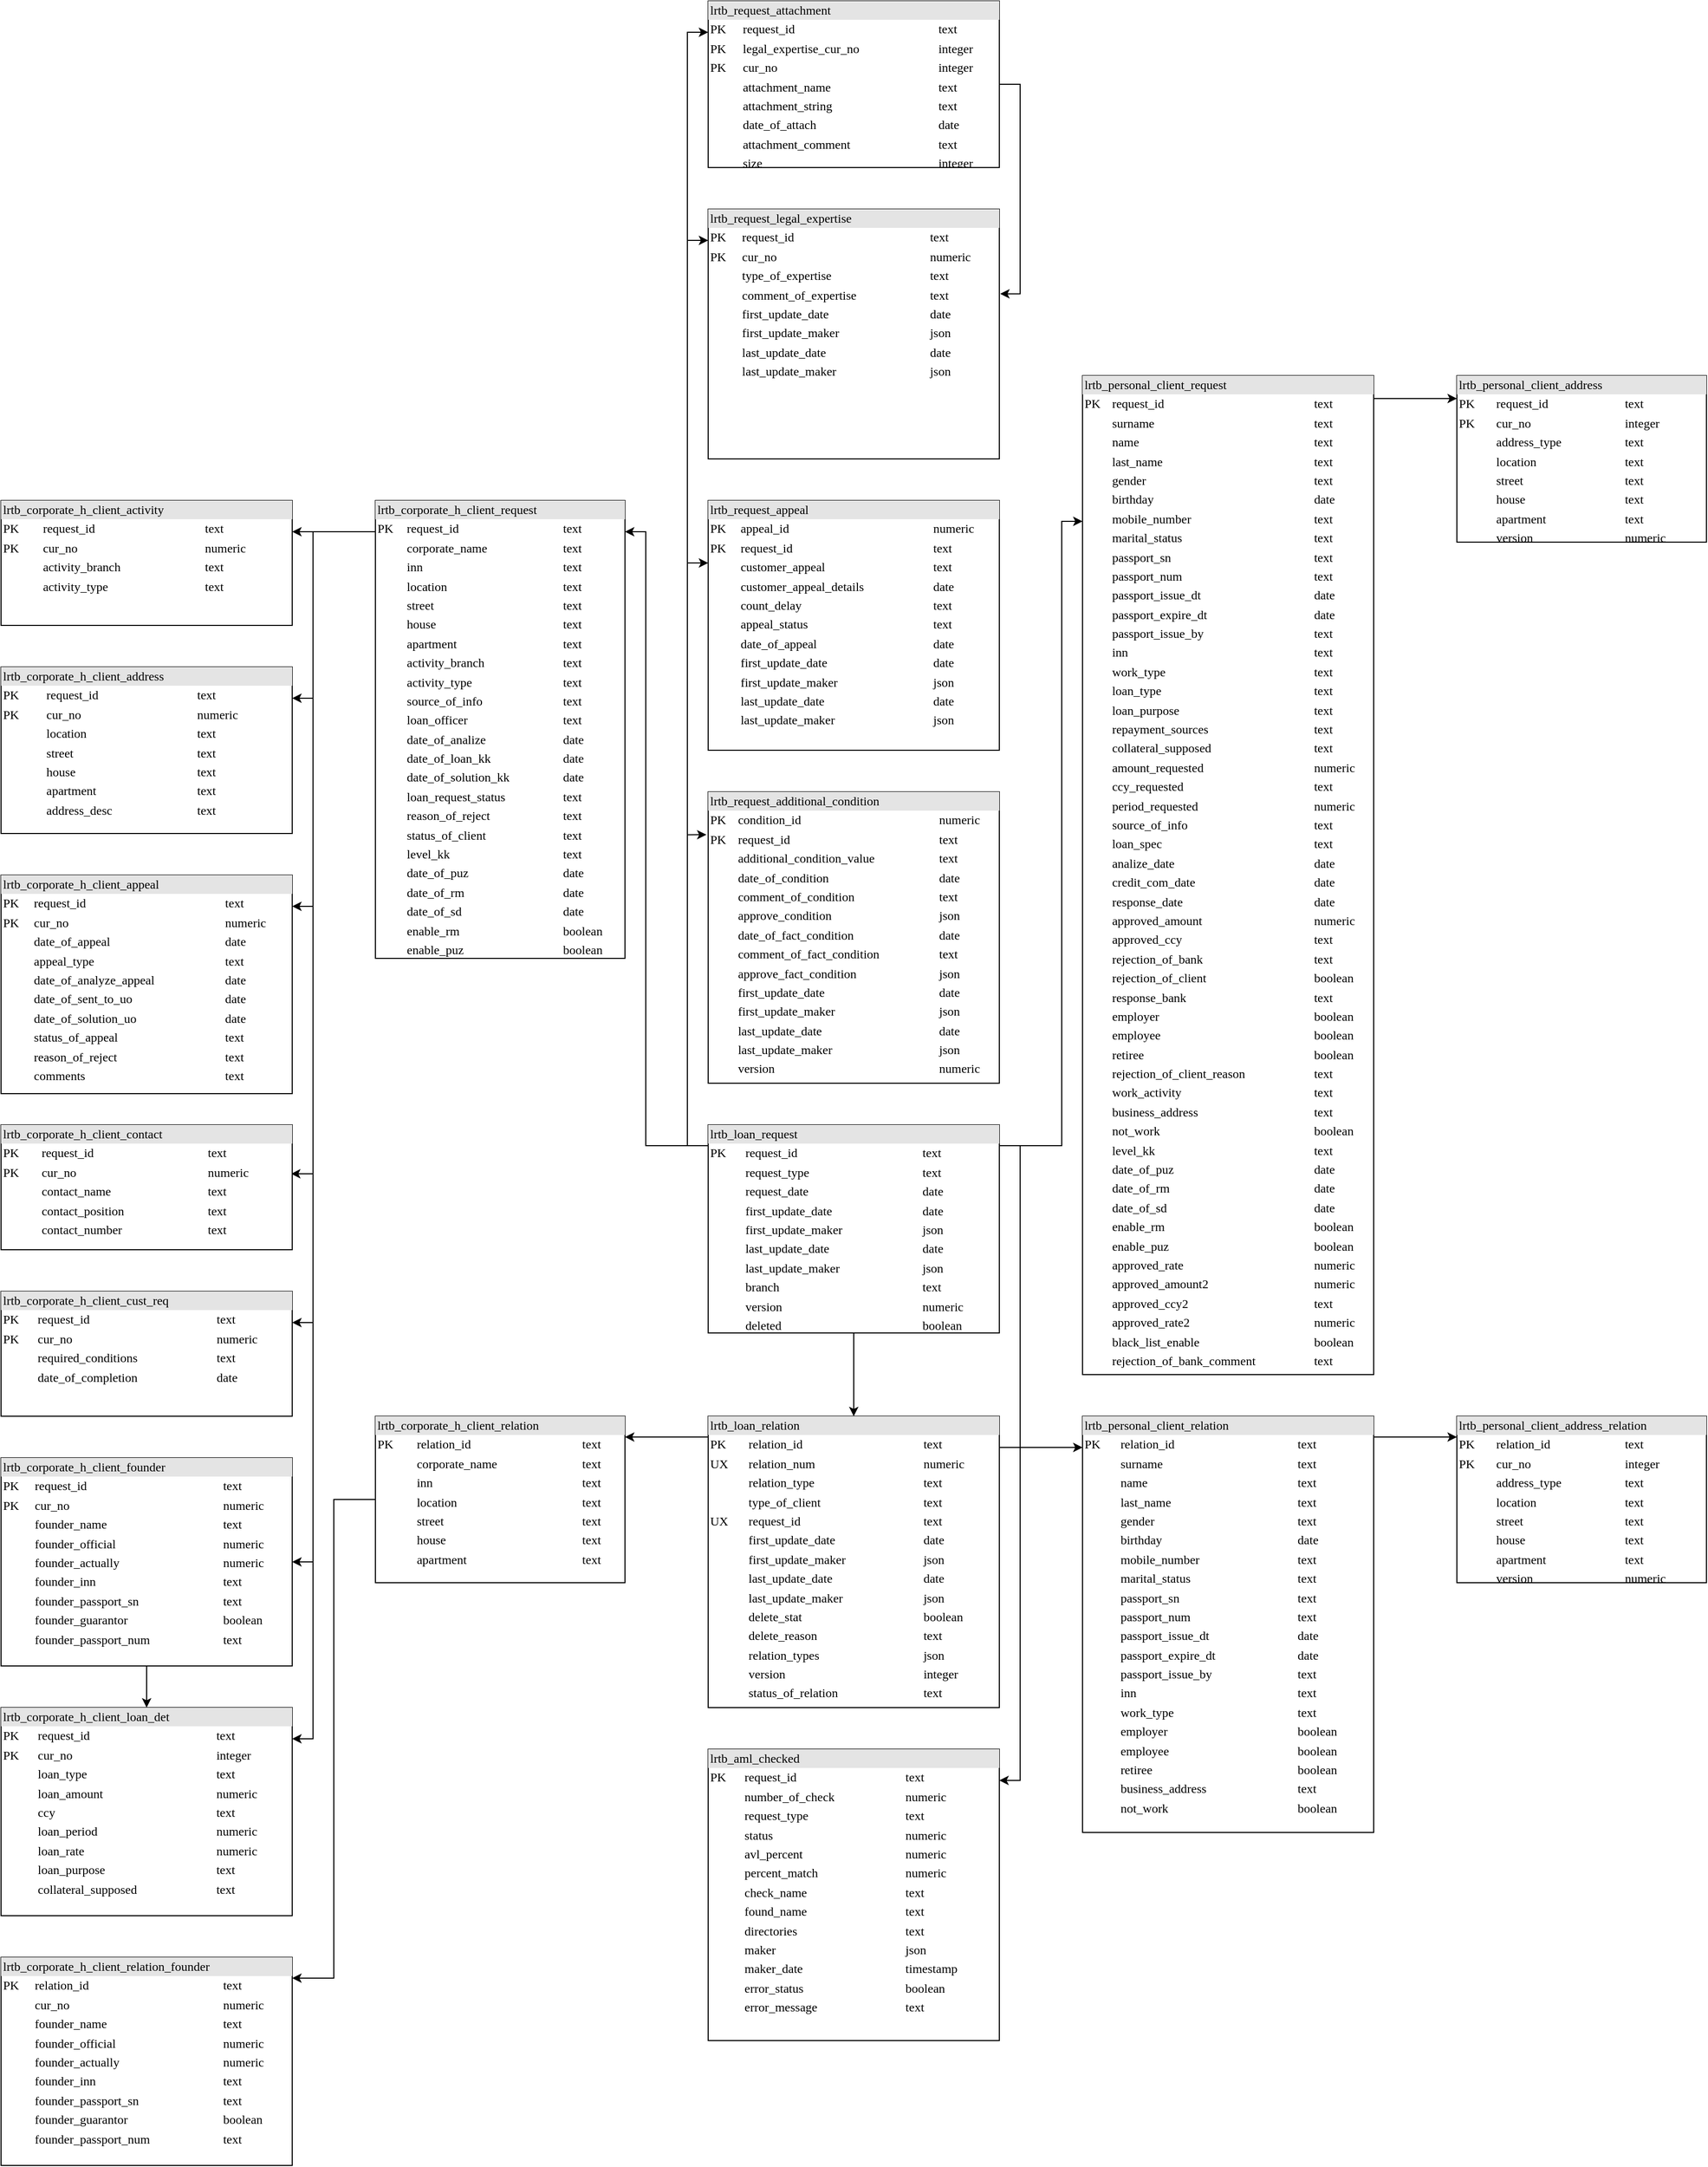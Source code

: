 <mxfile version="17.5.0" type="github" pages="2">
  <diagram name="Request Process" id="2ca16b54-16f6-2749-3443-fa8db7711227">
    <mxGraphModel dx="2878" dy="1815" grid="1" gridSize="10" guides="1" tooltips="1" connect="1" arrows="1" fold="1" page="1" pageScale="1" pageWidth="1100" pageHeight="850" background="none" math="0" shadow="0">
      <root>
        <mxCell id="0" />
        <mxCell id="1" parent="0" />
        <mxCell id="Chwgovc7j2mavLf5LXb5-2" value="" style="edgeStyle=orthogonalEdgeStyle;rounded=0;orthogonalLoop=1;jettySize=auto;html=1;exitX=0.5;exitY=1;exitDx=0;exitDy=0;" edge="1" parent="1" source="2ed32ef02a7f4228-2" target="Chwgovc7j2mavLf5LXb5-1">
          <mxGeometry relative="1" as="geometry">
            <Array as="points">
              <mxPoint x="300" y="910" />
              <mxPoint x="300" y="910" />
            </Array>
          </mxGeometry>
        </mxCell>
        <mxCell id="Chwgovc7j2mavLf5LXb5-4" value="" style="edgeStyle=orthogonalEdgeStyle;rounded=0;orthogonalLoop=1;jettySize=auto;html=1;" edge="1" parent="1" source="2ed32ef02a7f4228-2" target="Chwgovc7j2mavLf5LXb5-3">
          <mxGeometry relative="1" as="geometry">
            <Array as="points">
              <mxPoint x="100" y="660" />
              <mxPoint x="100" y="70" />
            </Array>
          </mxGeometry>
        </mxCell>
        <mxCell id="Chwgovc7j2mavLf5LXb5-53" style="edgeStyle=orthogonalEdgeStyle;rounded=0;orthogonalLoop=1;jettySize=auto;html=1;entryX=-0.006;entryY=0.147;entryDx=0;entryDy=0;entryPerimeter=0;" edge="1" parent="1" source="2ed32ef02a7f4228-2" target="Chwgovc7j2mavLf5LXb5-43">
          <mxGeometry relative="1" as="geometry">
            <mxPoint x="200" y="350" as="targetPoint" />
            <Array as="points">
              <mxPoint x="140" y="660" />
              <mxPoint x="140" y="361" />
            </Array>
          </mxGeometry>
        </mxCell>
        <mxCell id="Chwgovc7j2mavLf5LXb5-55" style="edgeStyle=orthogonalEdgeStyle;rounded=0;orthogonalLoop=1;jettySize=auto;html=1;entryX=0;entryY=0.25;entryDx=0;entryDy=0;" edge="1" parent="1" source="2ed32ef02a7f4228-2" target="Chwgovc7j2mavLf5LXb5-45">
          <mxGeometry relative="1" as="geometry">
            <Array as="points">
              <mxPoint x="140" y="660" />
              <mxPoint x="140" y="100" />
            </Array>
          </mxGeometry>
        </mxCell>
        <mxCell id="Chwgovc7j2mavLf5LXb5-56" style="edgeStyle=orthogonalEdgeStyle;rounded=0;orthogonalLoop=1;jettySize=auto;html=1;" edge="1" parent="1" source="2ed32ef02a7f4228-2" target="Chwgovc7j2mavLf5LXb5-51">
          <mxGeometry relative="1" as="geometry">
            <mxPoint x="200" y="30" as="targetPoint" />
            <Array as="points">
              <mxPoint x="140" y="660" />
              <mxPoint x="140" y="-210" />
            </Array>
          </mxGeometry>
        </mxCell>
        <mxCell id="Chwgovc7j2mavLf5LXb5-57" style="edgeStyle=orthogonalEdgeStyle;rounded=0;orthogonalLoop=1;jettySize=auto;html=1;" edge="1" parent="1" source="2ed32ef02a7f4228-2" target="Chwgovc7j2mavLf5LXb5-47">
          <mxGeometry relative="1" as="geometry">
            <Array as="points">
              <mxPoint x="140" y="660" />
              <mxPoint x="140" y="-410" />
            </Array>
          </mxGeometry>
        </mxCell>
        <mxCell id="UZTUdNCuB1I5JiJ8zBkg-4" value="" style="edgeStyle=orthogonalEdgeStyle;rounded=0;orthogonalLoop=1;jettySize=auto;html=1;" edge="1" parent="1" source="2ed32ef02a7f4228-2" target="UZTUdNCuB1I5JiJ8zBkg-3">
          <mxGeometry relative="1" as="geometry">
            <Array as="points">
              <mxPoint x="460" y="660" />
              <mxPoint x="460" y="1270" />
            </Array>
          </mxGeometry>
        </mxCell>
        <mxCell id="2ed32ef02a7f4228-2" value="&lt;div style=&quot;box-sizing: border-box ; width: 100% ; background: #e4e4e4 ; padding: 2px&quot;&gt;lrtb_loan_request&lt;/div&gt;&lt;table style=&quot;width: 100% ; font-size: 1em&quot; cellpadding=&quot;2&quot; cellspacing=&quot;0&quot;&gt;&lt;tbody&gt;&lt;tr&gt;&lt;td&gt;PK&lt;/td&gt;&lt;td&gt;request_id&lt;br&gt;&lt;/td&gt;&lt;td&gt;text&lt;/td&gt;&lt;/tr&gt;&lt;tr&gt;&lt;td&gt;&lt;br&gt;&lt;/td&gt;&lt;td&gt;request_type&lt;/td&gt;&lt;td&gt;text&lt;/td&gt;&lt;/tr&gt;&lt;tr&gt;&lt;td&gt;&lt;/td&gt;&lt;td&gt;request_date&lt;/td&gt;&lt;td&gt;date&lt;br&gt;&lt;/td&gt;&lt;/tr&gt;&lt;tr&gt;&lt;td&gt;&lt;br&gt;&lt;/td&gt;&lt;td&gt;first_update_date&lt;/td&gt;&lt;td&gt;date&lt;/td&gt;&lt;/tr&gt;&lt;tr&gt;&lt;td&gt;&lt;br&gt;&lt;/td&gt;&lt;td&gt;first_update_maker&lt;br&gt;&lt;/td&gt;&lt;td&gt;json&lt;/td&gt;&lt;/tr&gt;&lt;tr&gt;&lt;td&gt;&lt;br&gt;&lt;/td&gt;&lt;td&gt;last_update_date&lt;br&gt;&lt;/td&gt;&lt;td&gt;date&lt;/td&gt;&lt;/tr&gt;&lt;tr&gt;&lt;td&gt;&lt;br&gt;&lt;/td&gt;&lt;td&gt;last_update_maker&lt;/td&gt;&lt;td&gt;json&lt;/td&gt;&lt;/tr&gt;&lt;tr&gt;&lt;td&gt;&lt;br&gt;&lt;/td&gt;&lt;td&gt;branch&lt;/td&gt;&lt;td&gt;text&lt;/td&gt;&lt;/tr&gt;&lt;tr&gt;&lt;td&gt;&lt;br&gt;&lt;/td&gt;&lt;td&gt;version&lt;/td&gt;&lt;td&gt;numeric&lt;/td&gt;&lt;/tr&gt;&lt;tr&gt;&lt;td&gt;&lt;br&gt;&lt;/td&gt;&lt;td&gt;deleted&lt;/td&gt;&lt;td&gt;boolean&lt;/td&gt;&lt;/tr&gt;&lt;/tbody&gt;&lt;/table&gt;" style="verticalAlign=top;align=left;overflow=fill;html=1;rounded=0;shadow=0;comic=0;labelBackgroundColor=none;strokeWidth=1;fontFamily=Verdana;fontSize=12" parent="1" vertex="1">
          <mxGeometry x="160" y="640" width="280" height="200" as="geometry" />
        </mxCell>
        <mxCell id="Chwgovc7j2mavLf5LXb5-7" style="edgeStyle=orthogonalEdgeStyle;rounded=0;orthogonalLoop=1;jettySize=auto;html=1;" edge="1" parent="1" source="Chwgovc7j2mavLf5LXb5-1" target="Chwgovc7j2mavLf5LXb5-5">
          <mxGeometry relative="1" as="geometry">
            <Array as="points">
              <mxPoint x="100" y="940" />
              <mxPoint x="100" y="940" />
            </Array>
          </mxGeometry>
        </mxCell>
        <mxCell id="Chwgovc7j2mavLf5LXb5-11" style="edgeStyle=orthogonalEdgeStyle;rounded=0;orthogonalLoop=1;jettySize=auto;html=1;" edge="1" parent="1" source="Chwgovc7j2mavLf5LXb5-1" target="Chwgovc7j2mavLf5LXb5-10">
          <mxGeometry relative="1" as="geometry">
            <Array as="points">
              <mxPoint x="490" y="950" />
              <mxPoint x="490" y="950" />
            </Array>
          </mxGeometry>
        </mxCell>
        <mxCell id="Chwgovc7j2mavLf5LXb5-1" value="&lt;div style=&quot;box-sizing: border-box ; width: 100% ; background: #e4e4e4 ; padding: 2px&quot;&gt;lrtb_loan_relation&lt;/div&gt;&lt;table style=&quot;width: 100% ; font-size: 1em&quot; cellpadding=&quot;2&quot; cellspacing=&quot;0&quot;&gt;&lt;tbody&gt;&lt;tr&gt;&lt;td&gt;PK&lt;/td&gt;&lt;td&gt;relation_id&lt;/td&gt;&lt;td&gt;text&lt;/td&gt;&lt;/tr&gt;&lt;tr&gt;&lt;td&gt;UX&lt;/td&gt;&lt;td&gt;relation_num&lt;/td&gt;&lt;td&gt;numeric&lt;/td&gt;&lt;/tr&gt;&lt;tr&gt;&lt;td&gt;&lt;br&gt;&lt;/td&gt;&lt;td&gt;relation_type&lt;/td&gt;&lt;td&gt;text&lt;/td&gt;&lt;/tr&gt;&lt;tr&gt;&lt;td&gt;&lt;br&gt;&lt;/td&gt;&lt;td&gt;type_of_client&lt;/td&gt;&lt;td&gt;text&lt;/td&gt;&lt;/tr&gt;&lt;tr&gt;&lt;td&gt;UX&lt;/td&gt;&lt;td&gt;request_id&lt;br&gt;&lt;/td&gt;&lt;td&gt;text&lt;/td&gt;&lt;/tr&gt;&lt;tr&gt;&lt;td&gt;&lt;br&gt;&lt;/td&gt;&lt;td&gt;first_update_date&lt;/td&gt;&lt;td&gt;date&lt;/td&gt;&lt;/tr&gt;&lt;tr&gt;&lt;td&gt;&lt;br&gt;&lt;/td&gt;&lt;td&gt;first_update_maker&lt;br&gt;&lt;/td&gt;&lt;td&gt;json&lt;/td&gt;&lt;/tr&gt;&lt;tr&gt;&lt;td&gt;&lt;br&gt;&lt;/td&gt;&lt;td&gt;last_update_date&lt;br&gt;&lt;/td&gt;&lt;td&gt;date&lt;/td&gt;&lt;/tr&gt;&lt;tr&gt;&lt;td&gt;&lt;br&gt;&lt;/td&gt;&lt;td&gt;last_update_maker&lt;/td&gt;&lt;td&gt;json&lt;/td&gt;&lt;/tr&gt;&lt;tr&gt;&lt;td&gt;&lt;br&gt;&lt;/td&gt;&lt;td&gt;delete_stat&lt;br&gt;&lt;/td&gt;&lt;td&gt;boolean&lt;br&gt;&lt;/td&gt;&lt;/tr&gt;&lt;tr&gt;&lt;td&gt;&lt;br&gt;&lt;/td&gt;&lt;td&gt;delete_reason&lt;/td&gt;&lt;td&gt;text&lt;/td&gt;&lt;/tr&gt;&lt;tr&gt;&lt;td&gt;&lt;br&gt;&lt;/td&gt;&lt;td&gt;relation_types&lt;/td&gt;&lt;td&gt;json&lt;/td&gt;&lt;/tr&gt;&lt;tr&gt;&lt;td&gt;&lt;br&gt;&lt;/td&gt;&lt;td&gt;version&lt;/td&gt;&lt;td&gt;integer&lt;/td&gt;&lt;/tr&gt;&lt;tr&gt;&lt;td&gt;&lt;br&gt;&lt;/td&gt;&lt;td&gt;status_of_relation&lt;/td&gt;&lt;td&gt;text&lt;/td&gt;&lt;/tr&gt;&lt;/tbody&gt;&lt;/table&gt;" style="verticalAlign=top;align=left;overflow=fill;html=1;rounded=0;shadow=0;comic=0;labelBackgroundColor=none;strokeWidth=1;fontFamily=Verdana;fontSize=12" vertex="1" parent="1">
          <mxGeometry x="160" y="920" width="280" height="280" as="geometry" />
        </mxCell>
        <mxCell id="Chwgovc7j2mavLf5LXb5-9" value="" style="edgeStyle=orthogonalEdgeStyle;rounded=0;orthogonalLoop=1;jettySize=auto;html=1;exitX=1;exitY=0.5;exitDx=0;exitDy=0;" edge="1" parent="1" source="2ed32ef02a7f4228-2" target="Chwgovc7j2mavLf5LXb5-8">
          <mxGeometry relative="1" as="geometry">
            <Array as="points">
              <mxPoint x="440" y="660" />
              <mxPoint x="500" y="660" />
              <mxPoint x="500" y="60" />
            </Array>
          </mxGeometry>
        </mxCell>
        <mxCell id="Chwgovc7j2mavLf5LXb5-21" style="edgeStyle=orthogonalEdgeStyle;rounded=0;orthogonalLoop=1;jettySize=auto;html=1;" edge="1" parent="1" source="Chwgovc7j2mavLf5LXb5-3" target="Chwgovc7j2mavLf5LXb5-19">
          <mxGeometry relative="1" as="geometry">
            <Array as="points">
              <mxPoint x="-170" y="70" />
              <mxPoint x="-170" y="70" />
            </Array>
          </mxGeometry>
        </mxCell>
        <mxCell id="Chwgovc7j2mavLf5LXb5-24" style="edgeStyle=orthogonalEdgeStyle;rounded=0;orthogonalLoop=1;jettySize=auto;html=1;" edge="1" parent="1" source="Chwgovc7j2mavLf5LXb5-3" target="Chwgovc7j2mavLf5LXb5-22">
          <mxGeometry relative="1" as="geometry">
            <Array as="points">
              <mxPoint x="-220" y="70" />
              <mxPoint x="-220" y="230" />
            </Array>
          </mxGeometry>
        </mxCell>
        <mxCell id="Chwgovc7j2mavLf5LXb5-27" style="edgeStyle=orthogonalEdgeStyle;rounded=0;orthogonalLoop=1;jettySize=auto;html=1;" edge="1" parent="1" source="Chwgovc7j2mavLf5LXb5-3" target="Chwgovc7j2mavLf5LXb5-25">
          <mxGeometry relative="1" as="geometry">
            <Array as="points">
              <mxPoint x="-220" y="70" />
              <mxPoint x="-220" y="430" />
            </Array>
          </mxGeometry>
        </mxCell>
        <mxCell id="Chwgovc7j2mavLf5LXb5-35" style="edgeStyle=orthogonalEdgeStyle;rounded=0;orthogonalLoop=1;jettySize=auto;html=1;entryX=0.996;entryY=0.392;entryDx=0;entryDy=0;entryPerimeter=0;" edge="1" parent="1" source="Chwgovc7j2mavLf5LXb5-3" target="Chwgovc7j2mavLf5LXb5-28">
          <mxGeometry relative="1" as="geometry">
            <Array as="points">
              <mxPoint x="-220" y="70" />
              <mxPoint x="-220" y="687" />
            </Array>
          </mxGeometry>
        </mxCell>
        <mxCell id="Chwgovc7j2mavLf5LXb5-36" style="edgeStyle=orthogonalEdgeStyle;rounded=0;orthogonalLoop=1;jettySize=auto;html=1;" edge="1" parent="1" source="Chwgovc7j2mavLf5LXb5-3" target="Chwgovc7j2mavLf5LXb5-33">
          <mxGeometry relative="1" as="geometry">
            <Array as="points">
              <mxPoint x="-220" y="70" />
              <mxPoint x="-220" y="830" />
            </Array>
          </mxGeometry>
        </mxCell>
        <mxCell id="Chwgovc7j2mavLf5LXb5-39" style="edgeStyle=orthogonalEdgeStyle;rounded=0;orthogonalLoop=1;jettySize=auto;html=1;entryX=1;entryY=0.5;entryDx=0;entryDy=0;" edge="1" parent="1" source="Chwgovc7j2mavLf5LXb5-3" target="Chwgovc7j2mavLf5LXb5-37">
          <mxGeometry relative="1" as="geometry">
            <Array as="points">
              <mxPoint x="-220" y="70" />
              <mxPoint x="-220" y="1060" />
            </Array>
          </mxGeometry>
        </mxCell>
        <mxCell id="Chwgovc7j2mavLf5LXb5-42" style="edgeStyle=orthogonalEdgeStyle;rounded=0;orthogonalLoop=1;jettySize=auto;html=1;" edge="1" parent="1" source="Chwgovc7j2mavLf5LXb5-3" target="Chwgovc7j2mavLf5LXb5-40">
          <mxGeometry relative="1" as="geometry">
            <Array as="points">
              <mxPoint x="-220" y="70" />
              <mxPoint x="-220" y="1230" />
            </Array>
          </mxGeometry>
        </mxCell>
        <mxCell id="Chwgovc7j2mavLf5LXb5-3" value="&lt;div style=&quot;box-sizing: border-box ; width: 100% ; background: #e4e4e4 ; padding: 2px&quot;&gt;lrtb_corporate_h_client_request&lt;/div&gt;&lt;table style=&quot;width: 100% ; font-size: 1em&quot; cellpadding=&quot;2&quot; cellspacing=&quot;0&quot;&gt;&lt;tbody&gt;&lt;tr&gt;&lt;td&gt;PK&lt;/td&gt;&lt;td&gt;request_id&lt;br&gt;&lt;/td&gt;&lt;td&gt;text&lt;/td&gt;&lt;/tr&gt;&lt;tr&gt;&lt;td&gt;&lt;br&gt;&lt;/td&gt;&lt;td&gt;corporate_name&lt;/td&gt;&lt;td&gt;text&lt;/td&gt;&lt;/tr&gt;&lt;tr&gt;&lt;td&gt;&lt;/td&gt;&lt;td&gt;inn&lt;/td&gt;&lt;td&gt;text&lt;br&gt;&lt;/td&gt;&lt;/tr&gt;&lt;tr&gt;&lt;td&gt;&lt;br&gt;&lt;/td&gt;&lt;td&gt;location&lt;/td&gt;&lt;td&gt;text&lt;/td&gt;&lt;/tr&gt;&lt;tr&gt;&lt;td&gt;&lt;br&gt;&lt;/td&gt;&lt;td&gt;street&lt;/td&gt;&lt;td&gt;text&lt;/td&gt;&lt;/tr&gt;&lt;tr&gt;&lt;td&gt;&lt;br&gt;&lt;/td&gt;&lt;td&gt;house&lt;/td&gt;&lt;td&gt;text&lt;/td&gt;&lt;/tr&gt;&lt;tr&gt;&lt;td&gt;&lt;br&gt;&lt;/td&gt;&lt;td&gt;apartment&lt;/td&gt;&lt;td&gt;text&lt;br&gt;&lt;/td&gt;&lt;/tr&gt;&lt;tr&gt;&lt;td&gt;&lt;br&gt;&lt;/td&gt;&lt;td&gt;activity_branch&lt;/td&gt;&lt;td&gt;text&lt;br&gt;&lt;/td&gt;&lt;/tr&gt;&lt;tr&gt;&lt;td&gt;&lt;br&gt;&lt;/td&gt;&lt;td&gt;activity_type&lt;/td&gt;&lt;td&gt;text&lt;br&gt;&lt;/td&gt;&lt;/tr&gt;&lt;tr&gt;&lt;td&gt;&lt;br&gt;&lt;/td&gt;&lt;td&gt;source_of_info&lt;/td&gt;&lt;td&gt;text&lt;br&gt;&lt;/td&gt;&lt;/tr&gt;&lt;tr&gt;&lt;td&gt;&lt;br&gt;&lt;/td&gt;&lt;td&gt;loan_officer&lt;/td&gt;&lt;td&gt;text&lt;/td&gt;&lt;/tr&gt;&lt;tr&gt;&lt;td&gt;&lt;br&gt;&lt;/td&gt;&lt;td&gt;date_of_analize&lt;/td&gt;&lt;td&gt;date&lt;/td&gt;&lt;/tr&gt;&lt;tr&gt;&lt;td&gt;&lt;br&gt;&lt;/td&gt;&lt;td&gt;date_of_loan_kk&lt;/td&gt;&lt;td&gt;date&lt;/td&gt;&lt;/tr&gt;&lt;tr&gt;&lt;td&gt;&lt;br&gt;&lt;/td&gt;&lt;td&gt;date_of_solution_kk&lt;/td&gt;&lt;td&gt;date&lt;/td&gt;&lt;/tr&gt;&lt;tr&gt;&lt;td&gt;&lt;br&gt;&lt;/td&gt;&lt;td&gt;loan_request_status&lt;/td&gt;&lt;td&gt;text&lt;br&gt;&lt;/td&gt;&lt;/tr&gt;&lt;tr&gt;&lt;td&gt;&lt;br&gt;&lt;/td&gt;&lt;td&gt;reason_of_reject&lt;/td&gt;&lt;td&gt;text&lt;br&gt;&lt;/td&gt;&lt;/tr&gt;&lt;tr&gt;&lt;td&gt;&lt;br&gt;&lt;/td&gt;&lt;td&gt;status_of_client&lt;/td&gt;&lt;td&gt;text&lt;br&gt;&lt;/td&gt;&lt;/tr&gt;&lt;tr&gt;&lt;td&gt;&lt;br&gt;&lt;/td&gt;&lt;td&gt;level_kk&lt;/td&gt;&lt;td&gt;text&lt;/td&gt;&lt;/tr&gt;&lt;tr&gt;&lt;td&gt;&lt;br&gt;&lt;/td&gt;&lt;td&gt;date_of_puz&lt;/td&gt;&lt;td&gt;date&lt;/td&gt;&lt;/tr&gt;&lt;tr&gt;&lt;td&gt;&lt;br&gt;&lt;/td&gt;&lt;td&gt;date_of_rm&lt;/td&gt;&lt;td&gt;date&lt;/td&gt;&lt;/tr&gt;&lt;tr&gt;&lt;td&gt;&lt;br&gt;&lt;/td&gt;&lt;td&gt;date_of_sd&lt;/td&gt;&lt;td&gt;date&lt;/td&gt;&lt;/tr&gt;&lt;tr&gt;&lt;td&gt;&lt;br&gt;&lt;/td&gt;&lt;td&gt;enable_rm&lt;/td&gt;&lt;td&gt;boolean&lt;/td&gt;&lt;/tr&gt;&lt;tr&gt;&lt;td&gt;&lt;br&gt;&lt;/td&gt;&lt;td&gt;enable_puz&lt;/td&gt;&lt;td&gt;boolean&lt;/td&gt;&lt;/tr&gt;&lt;/tbody&gt;&lt;/table&gt;" style="verticalAlign=top;align=left;overflow=fill;html=1;rounded=0;shadow=0;comic=0;labelBackgroundColor=none;strokeWidth=1;fontFamily=Verdana;fontSize=12" vertex="1" parent="1">
          <mxGeometry x="-160" y="40" width="240" height="440" as="geometry" />
        </mxCell>
        <mxCell id="Chwgovc7j2mavLf5LXb5-60" value="" style="edgeStyle=orthogonalEdgeStyle;rounded=0;orthogonalLoop=1;jettySize=auto;html=1;" edge="1" parent="1" source="Chwgovc7j2mavLf5LXb5-5" target="Chwgovc7j2mavLf5LXb5-59">
          <mxGeometry relative="1" as="geometry">
            <Array as="points">
              <mxPoint x="-200" y="1000" />
              <mxPoint x="-200" y="1460" />
            </Array>
          </mxGeometry>
        </mxCell>
        <mxCell id="Chwgovc7j2mavLf5LXb5-5" value="&lt;div style=&quot;box-sizing: border-box ; width: 100% ; background: #e4e4e4 ; padding: 2px&quot;&gt;lrtb_corporate_h_client_relation&lt;/div&gt;&lt;table style=&quot;width: 100% ; font-size: 1em&quot; cellpadding=&quot;2&quot; cellspacing=&quot;0&quot;&gt;&lt;tbody&gt;&lt;tr&gt;&lt;td&gt;PK&lt;/td&gt;&lt;td&gt;relation_id&lt;br&gt;&lt;/td&gt;&lt;td&gt;text&lt;/td&gt;&lt;/tr&gt;&lt;tr&gt;&lt;td&gt;&lt;br&gt;&lt;/td&gt;&lt;td&gt;corporate_name&lt;/td&gt;&lt;td&gt;text&lt;/td&gt;&lt;/tr&gt;&lt;tr&gt;&lt;td&gt;&lt;/td&gt;&lt;td&gt;inn&lt;/td&gt;&lt;td&gt;text&lt;br&gt;&lt;/td&gt;&lt;/tr&gt;&lt;tr&gt;&lt;td&gt;&lt;br&gt;&lt;/td&gt;&lt;td&gt;location&lt;/td&gt;&lt;td&gt;text&lt;/td&gt;&lt;/tr&gt;&lt;tr&gt;&lt;td&gt;&lt;br&gt;&lt;/td&gt;&lt;td&gt;street&lt;/td&gt;&lt;td&gt;text&lt;/td&gt;&lt;/tr&gt;&lt;tr&gt;&lt;td&gt;&lt;br&gt;&lt;/td&gt;&lt;td&gt;house&lt;/td&gt;&lt;td&gt;text&lt;/td&gt;&lt;/tr&gt;&lt;tr&gt;&lt;td&gt;&lt;br&gt;&lt;/td&gt;&lt;td&gt;apartment&lt;/td&gt;&lt;td&gt;text&lt;br&gt;&lt;/td&gt;&lt;/tr&gt;&lt;/tbody&gt;&lt;/table&gt;" style="verticalAlign=top;align=left;overflow=fill;html=1;rounded=0;shadow=0;comic=0;labelBackgroundColor=none;strokeWidth=1;fontFamily=Verdana;fontSize=12" vertex="1" parent="1">
          <mxGeometry x="-160" y="920" width="240" height="160" as="geometry" />
        </mxCell>
        <mxCell id="UZTUdNCuB1I5JiJ8zBkg-2" style="edgeStyle=orthogonalEdgeStyle;rounded=0;orthogonalLoop=1;jettySize=auto;html=1;entryX=0;entryY=0.25;entryDx=0;entryDy=0;" edge="1" parent="1">
          <mxGeometry relative="1" as="geometry">
            <mxPoint x="800" y="-58" as="sourcePoint" />
            <mxPoint x="880" y="-58" as="targetPoint" />
            <Array as="points">
              <mxPoint x="860" y="-58" />
              <mxPoint x="860" y="-58" />
            </Array>
          </mxGeometry>
        </mxCell>
        <mxCell id="Chwgovc7j2mavLf5LXb5-8" value="&lt;div style=&quot;box-sizing: border-box ; width: 100% ; background: #e4e4e4 ; padding: 2px&quot;&gt;lrtb_personal_client_request&lt;/div&gt;&lt;table style=&quot;width: 100% ; font-size: 1em&quot; cellpadding=&quot;2&quot; cellspacing=&quot;0&quot;&gt;&lt;tbody&gt;&lt;tr&gt;&lt;td&gt;PK&lt;/td&gt;&lt;td&gt;request_id&lt;br&gt;&lt;/td&gt;&lt;td&gt;text&lt;/td&gt;&lt;/tr&gt;&lt;tr&gt;&lt;td&gt;&lt;br&gt;&lt;/td&gt;&lt;td&gt;surname&lt;/td&gt;&lt;td&gt;text&lt;/td&gt;&lt;/tr&gt;&lt;tr&gt;&lt;td&gt;&lt;/td&gt;&lt;td&gt;name&lt;/td&gt;&lt;td&gt;text&lt;br&gt;&lt;/td&gt;&lt;/tr&gt;&lt;tr&gt;&lt;td&gt;&lt;br&gt;&lt;/td&gt;&lt;td&gt;last_name&lt;br&gt;&lt;/td&gt;&lt;td&gt;text&lt;br&gt;&lt;/td&gt;&lt;/tr&gt;&lt;tr&gt;&lt;td&gt;&lt;br&gt;&lt;/td&gt;&lt;td&gt;gender&lt;br&gt;&lt;/td&gt;&lt;td&gt;text&lt;br&gt;&lt;/td&gt;&lt;/tr&gt;&lt;tr&gt;&lt;td&gt;&lt;br&gt;&lt;/td&gt;&lt;td&gt;birthday&lt;br&gt;&lt;/td&gt;&lt;td&gt;date&lt;br&gt;&lt;/td&gt;&lt;/tr&gt;&lt;tr&gt;&lt;td&gt;&lt;br&gt;&lt;/td&gt;&lt;td&gt;mobile_number&lt;br&gt;&lt;/td&gt;&lt;td&gt;text&lt;br&gt;&lt;/td&gt;&lt;/tr&gt;&lt;tr&gt;&lt;td&gt;&lt;br&gt;&lt;/td&gt;&lt;td&gt;marital_status&lt;br&gt;&lt;/td&gt;&lt;td&gt;text&lt;br&gt;&lt;/td&gt;&lt;/tr&gt;&lt;tr&gt;&lt;td&gt;&lt;br&gt;&lt;/td&gt;&lt;td&gt;passport_sn&lt;br&gt;&lt;/td&gt;&lt;td&gt;text&lt;br&gt;&lt;/td&gt;&lt;/tr&gt;&lt;tr&gt;&lt;td&gt;&lt;br&gt;&lt;/td&gt;&lt;td&gt;passport_num&lt;br&gt;&lt;/td&gt;&lt;td&gt;text&lt;br&gt;&lt;/td&gt;&lt;/tr&gt;&lt;tr&gt;&lt;td&gt;&lt;br&gt;&lt;/td&gt;&lt;td&gt;passport_issue_dt&lt;br&gt;&lt;/td&gt;&lt;td&gt;date&lt;br&gt;&lt;/td&gt;&lt;/tr&gt;&lt;tr&gt;&lt;td&gt;&lt;br&gt;&lt;/td&gt;&lt;td&gt;passport_expire_dt&lt;br&gt;&lt;/td&gt;&lt;td&gt;date&lt;br&gt;&lt;/td&gt;&lt;/tr&gt;&lt;tr&gt;&lt;td&gt;&lt;br&gt;&lt;/td&gt;&lt;td&gt;passport_issue_by&lt;br&gt;&lt;/td&gt;&lt;td&gt;text&lt;br&gt;&lt;/td&gt;&lt;/tr&gt;&lt;tr&gt;&lt;td&gt;&lt;br&gt;&lt;/td&gt;&lt;td&gt;inn&lt;br&gt;&lt;/td&gt;&lt;td&gt;text&lt;br&gt;&lt;/td&gt;&lt;/tr&gt;&lt;tr&gt;&lt;td&gt;&lt;br&gt;&lt;/td&gt;&lt;td&gt;work_type&lt;br&gt;&lt;/td&gt;&lt;td&gt;text&lt;br&gt;&lt;/td&gt;&lt;/tr&gt;&lt;tr&gt;&lt;td&gt;&lt;br&gt;&lt;/td&gt;&lt;td&gt;loan_type&lt;br&gt;&lt;/td&gt;&lt;td&gt;text&lt;br&gt;&lt;/td&gt;&lt;/tr&gt;&lt;tr&gt;&lt;td&gt;&lt;br&gt;&lt;/td&gt;&lt;td&gt;loan_purpose&lt;br&gt;&lt;/td&gt;&lt;td&gt;text&lt;br&gt;&lt;/td&gt;&lt;/tr&gt;&lt;tr&gt;&lt;td&gt;&lt;br&gt;&lt;/td&gt;&lt;td&gt;repayment_sources&lt;br&gt;&lt;/td&gt;&lt;td&gt;text&lt;br&gt;&lt;/td&gt;&lt;/tr&gt;&lt;tr&gt;&lt;td&gt;&lt;br&gt;&lt;/td&gt;&lt;td&gt;collateral_supposed&lt;br&gt;&lt;/td&gt;&lt;td&gt;text&lt;br&gt;&lt;/td&gt;&lt;/tr&gt;&lt;tr&gt;&lt;td&gt;&lt;br&gt;&lt;/td&gt;&lt;td&gt;amount_requested&lt;br&gt;&lt;/td&gt;&lt;td&gt;numeric&lt;br&gt;&lt;/td&gt;&lt;/tr&gt;&lt;tr&gt;&lt;td&gt;&lt;br&gt;&lt;/td&gt;&lt;td&gt;ccy_requested&lt;br&gt;&lt;/td&gt;&lt;td&gt;text&lt;br&gt;&lt;/td&gt;&lt;/tr&gt;&lt;tr&gt;&lt;td&gt;&lt;br&gt;&lt;/td&gt;&lt;td&gt;period_requested&lt;br&gt;&lt;/td&gt;&lt;td&gt;numeric&lt;br&gt;&lt;/td&gt;&lt;/tr&gt;&lt;tr&gt;&lt;td&gt;&lt;br&gt;&lt;/td&gt;&lt;td&gt;source_of_info&lt;br&gt;&lt;/td&gt;&lt;td&gt;text&lt;br&gt;&lt;/td&gt;&lt;/tr&gt;&lt;tr&gt;&lt;td&gt;&lt;br&gt;&lt;/td&gt;&lt;td&gt;loan_spec&lt;br&gt;&lt;/td&gt;&lt;td&gt;text&lt;br&gt;&lt;/td&gt;&lt;/tr&gt;&lt;tr&gt;&lt;td&gt;&lt;br&gt;&lt;/td&gt;&lt;td&gt;analize_date&lt;br&gt;&lt;/td&gt;&lt;td&gt;date&lt;br&gt;&lt;/td&gt;&lt;/tr&gt;&lt;tr&gt;&lt;td&gt;&lt;br&gt;&lt;/td&gt;&lt;td&gt;credit_com_date&lt;br&gt;&lt;/td&gt;&lt;td&gt;date&lt;br&gt;&lt;/td&gt;&lt;/tr&gt;&lt;tr&gt;&lt;td&gt;&lt;br&gt;&lt;/td&gt;&lt;td&gt;response_date&lt;br&gt;&lt;/td&gt;&lt;td&gt;date&lt;br&gt;&lt;/td&gt;&lt;/tr&gt;&lt;tr&gt;&lt;td&gt;&lt;br&gt;&lt;/td&gt;&lt;td&gt;approved_amount&lt;br&gt;&lt;/td&gt;&lt;td&gt;numeric&lt;br&gt;&lt;/td&gt;&lt;/tr&gt;&lt;tr&gt;&lt;td&gt;&lt;br&gt;&lt;/td&gt;&lt;td&gt;approved_ccy&lt;br&gt;&lt;/td&gt;&lt;td&gt;text&lt;br&gt;&lt;/td&gt;&lt;/tr&gt;&lt;tr&gt;&lt;td&gt;&lt;br&gt;&lt;/td&gt;&lt;td&gt;rejection_of_bank&lt;br&gt;&lt;/td&gt;&lt;td&gt;text&lt;br&gt;&lt;/td&gt;&lt;/tr&gt;&lt;tr&gt;&lt;td&gt;&lt;br&gt;&lt;/td&gt;&lt;td&gt;rejection_of_client&lt;br&gt;&lt;/td&gt;&lt;td&gt;boolean&lt;br&gt;&lt;/td&gt;&lt;/tr&gt;&lt;tr&gt;&lt;td&gt;&lt;br&gt;&lt;/td&gt;&lt;td&gt;response_bank&lt;br&gt;&lt;/td&gt;&lt;td&gt;text&lt;br&gt;&lt;/td&gt;&lt;/tr&gt;&lt;tr&gt;&lt;td&gt;&lt;br&gt;&lt;/td&gt;&lt;td&gt;employer&lt;br&gt;&lt;/td&gt;&lt;td&gt;boolean&lt;br&gt;&lt;/td&gt;&lt;/tr&gt;&lt;tr&gt;&lt;td&gt;&lt;br&gt;&lt;/td&gt;&lt;td&gt;employee&lt;br&gt;&lt;/td&gt;&lt;td&gt;boolean&lt;br&gt;&lt;/td&gt;&lt;/tr&gt;&lt;tr&gt;&lt;td&gt;&lt;br&gt;&lt;/td&gt;&lt;td&gt;retiree&lt;br&gt;&lt;/td&gt;&lt;td&gt;boolean&lt;br&gt;&lt;/td&gt;&lt;/tr&gt;&lt;tr&gt;&lt;td&gt;&lt;br&gt;&lt;/td&gt;&lt;td&gt;rejection_of_client_reason&lt;br&gt;&lt;/td&gt;&lt;td&gt;text&lt;br&gt;&lt;/td&gt;&lt;/tr&gt;&lt;tr&gt;&lt;td&gt;&lt;br&gt;&lt;/td&gt;&lt;td&gt;work_activity&lt;br&gt;&lt;/td&gt;&lt;td&gt;text&lt;br&gt;&lt;/td&gt;&lt;/tr&gt;&lt;tr&gt;&lt;td&gt;&lt;br&gt;&lt;/td&gt;&lt;td&gt;business_address&lt;br&gt;&lt;/td&gt;&lt;td&gt;text&lt;br&gt;&lt;/td&gt;&lt;/tr&gt;&lt;tr&gt;&lt;td&gt;&lt;br&gt;&lt;/td&gt;&lt;td&gt;not_work&lt;br&gt;&lt;/td&gt;&lt;td&gt;boolean&lt;br&gt;&lt;/td&gt;&lt;/tr&gt;&lt;tr&gt;&lt;td&gt;&lt;br&gt;&lt;/td&gt;&lt;td&gt;level_kk&lt;br&gt;&lt;/td&gt;&lt;td&gt;text&lt;br&gt;&lt;/td&gt;&lt;/tr&gt;&lt;tr&gt;&lt;td&gt;&lt;br&gt;&lt;/td&gt;&lt;td&gt;date_of_puz&lt;br&gt;&lt;/td&gt;&lt;td&gt;date&lt;br&gt;&lt;/td&gt;&lt;/tr&gt;&lt;tr&gt;&lt;td&gt;&lt;br&gt;&lt;/td&gt;&lt;td&gt;date_of_rm&lt;br&gt;&lt;/td&gt;&lt;td&gt;date&lt;br&gt;&lt;/td&gt;&lt;/tr&gt;&lt;tr&gt;&lt;td&gt;&lt;br&gt;&lt;/td&gt;&lt;td&gt;date_of_sd&lt;br&gt;&lt;/td&gt;&lt;td&gt;date&lt;br&gt;&lt;/td&gt;&lt;/tr&gt;&lt;tr&gt;&lt;td&gt;&lt;br&gt;&lt;/td&gt;&lt;td&gt;enable_rm&lt;br&gt;&lt;/td&gt;&lt;td&gt;boolean&lt;br&gt;&lt;/td&gt;&lt;/tr&gt;&lt;tr&gt;&lt;td&gt;&lt;br&gt;&lt;/td&gt;&lt;td&gt;enable_puz&lt;br&gt;&lt;/td&gt;&lt;td&gt;boolean&lt;br&gt;&lt;/td&gt;&lt;/tr&gt;&lt;tr&gt;&lt;td&gt;&lt;br&gt;&lt;/td&gt;&lt;td&gt;approved_rate&lt;br&gt;&lt;/td&gt;&lt;td&gt;numeric&lt;br&gt;&lt;/td&gt;&lt;/tr&gt;&lt;tr&gt;&lt;td&gt;&lt;br&gt;&lt;/td&gt;&lt;td&gt;approved_amount2&lt;br&gt;&lt;/td&gt;&lt;td&gt;numeric&lt;br&gt;&lt;/td&gt;&lt;/tr&gt;&lt;tr&gt;&lt;td&gt;&lt;br&gt;&lt;/td&gt;&lt;td&gt;approved_ccy2&lt;br&gt;&lt;/td&gt;&lt;td&gt;text&lt;br&gt;&lt;/td&gt;&lt;/tr&gt;&lt;tr&gt;&lt;td&gt;&lt;br&gt;&lt;/td&gt;&lt;td&gt;approved_rate2&lt;br&gt;&lt;/td&gt;&lt;td&gt;numeric&lt;br&gt;&lt;/td&gt;&lt;/tr&gt;&lt;tr&gt;&lt;td&gt;&lt;br&gt;&lt;/td&gt;&lt;td&gt;black_list_enable&lt;br&gt;&lt;/td&gt;&lt;td&gt;boolean&lt;br&gt;&lt;/td&gt;&lt;/tr&gt;&lt;tr&gt;&lt;td&gt;&lt;br&gt;&lt;/td&gt;&lt;td&gt;rejection_of_bank_comment&lt;br&gt;&lt;/td&gt;&lt;td&gt;text&lt;br&gt;&lt;/td&gt;&lt;/tr&gt;&lt;/tbody&gt;&lt;/table&gt;" style="verticalAlign=top;align=left;overflow=fill;html=1;rounded=0;shadow=0;comic=0;labelBackgroundColor=none;strokeWidth=1;fontFamily=Verdana;fontSize=12" vertex="1" parent="1">
          <mxGeometry x="520" y="-80" width="280" height="960" as="geometry" />
        </mxCell>
        <mxCell id="Chwgovc7j2mavLf5LXb5-18" style="edgeStyle=orthogonalEdgeStyle;rounded=0;orthogonalLoop=1;jettySize=auto;html=1;" edge="1" parent="1" source="Chwgovc7j2mavLf5LXb5-10" target="Chwgovc7j2mavLf5LXb5-14">
          <mxGeometry relative="1" as="geometry">
            <Array as="points">
              <mxPoint x="850" y="940" />
              <mxPoint x="850" y="940" />
            </Array>
          </mxGeometry>
        </mxCell>
        <mxCell id="Chwgovc7j2mavLf5LXb5-10" value="&lt;div style=&quot;box-sizing: border-box ; width: 100% ; background: #e4e4e4 ; padding: 2px&quot;&gt;lrtb_personal_client_relation&lt;/div&gt;&lt;table style=&quot;width: 100% ; font-size: 1em&quot; cellpadding=&quot;2&quot; cellspacing=&quot;0&quot;&gt;&lt;tbody&gt;&lt;tr&gt;&lt;td&gt;PK&lt;/td&gt;&lt;td&gt;relation_id&lt;/td&gt;&lt;td&gt;text&lt;/td&gt;&lt;/tr&gt;&lt;tr&gt;&lt;td&gt;&lt;br&gt;&lt;/td&gt;&lt;td&gt;surname&lt;/td&gt;&lt;td&gt;text&lt;/td&gt;&lt;/tr&gt;&lt;tr&gt;&lt;td&gt;&lt;/td&gt;&lt;td&gt;name&lt;/td&gt;&lt;td&gt;text&lt;br&gt;&lt;/td&gt;&lt;/tr&gt;&lt;tr&gt;&lt;td&gt;&lt;br&gt;&lt;/td&gt;&lt;td&gt;last_name&lt;br&gt;&lt;/td&gt;&lt;td&gt;text&lt;br&gt;&lt;/td&gt;&lt;/tr&gt;&lt;tr&gt;&lt;td&gt;&lt;br&gt;&lt;/td&gt;&lt;td&gt;gender&lt;br&gt;&lt;/td&gt;&lt;td&gt;text&lt;br&gt;&lt;/td&gt;&lt;/tr&gt;&lt;tr&gt;&lt;td&gt;&lt;br&gt;&lt;/td&gt;&lt;td&gt;birthday&lt;br&gt;&lt;/td&gt;&lt;td&gt;date&lt;br&gt;&lt;/td&gt;&lt;/tr&gt;&lt;tr&gt;&lt;td&gt;&lt;br&gt;&lt;/td&gt;&lt;td&gt;mobile_number&lt;br&gt;&lt;/td&gt;&lt;td&gt;text&lt;br&gt;&lt;/td&gt;&lt;/tr&gt;&lt;tr&gt;&lt;td&gt;&lt;br&gt;&lt;/td&gt;&lt;td&gt;marital_status&lt;br&gt;&lt;/td&gt;&lt;td&gt;text&lt;br&gt;&lt;/td&gt;&lt;/tr&gt;&lt;tr&gt;&lt;td&gt;&lt;br&gt;&lt;/td&gt;&lt;td&gt;passport_sn&lt;br&gt;&lt;/td&gt;&lt;td&gt;text&lt;br&gt;&lt;/td&gt;&lt;/tr&gt;&lt;tr&gt;&lt;td&gt;&lt;br&gt;&lt;/td&gt;&lt;td&gt;passport_num&lt;br&gt;&lt;/td&gt;&lt;td&gt;text&lt;br&gt;&lt;/td&gt;&lt;/tr&gt;&lt;tr&gt;&lt;td&gt;&lt;br&gt;&lt;/td&gt;&lt;td&gt;passport_issue_dt&lt;br&gt;&lt;/td&gt;&lt;td&gt;date&lt;br&gt;&lt;/td&gt;&lt;/tr&gt;&lt;tr&gt;&lt;td&gt;&lt;br&gt;&lt;/td&gt;&lt;td&gt;passport_expire_dt&lt;br&gt;&lt;/td&gt;&lt;td&gt;date&lt;br&gt;&lt;/td&gt;&lt;/tr&gt;&lt;tr&gt;&lt;td&gt;&lt;br&gt;&lt;/td&gt;&lt;td&gt;passport_issue_by&lt;br&gt;&lt;/td&gt;&lt;td&gt;text&lt;br&gt;&lt;/td&gt;&lt;/tr&gt;&lt;tr&gt;&lt;td&gt;&lt;br&gt;&lt;/td&gt;&lt;td&gt;inn&lt;br&gt;&lt;/td&gt;&lt;td&gt;text&lt;br&gt;&lt;/td&gt;&lt;/tr&gt;&lt;tr&gt;&lt;td&gt;&lt;br&gt;&lt;/td&gt;&lt;td&gt;work_type&lt;br&gt;&lt;/td&gt;&lt;td&gt;text&lt;br&gt;&lt;/td&gt;&lt;/tr&gt;&lt;tr&gt;&lt;td&gt;&lt;br&gt;&lt;/td&gt;&lt;td&gt;employer&lt;br&gt;&lt;/td&gt;&lt;td&gt;boolean&lt;br&gt;&lt;/td&gt;&lt;/tr&gt;&lt;tr&gt;&lt;td&gt;&lt;br&gt;&lt;/td&gt;&lt;td&gt;employee&lt;br&gt;&lt;/td&gt;&lt;td&gt;boolean&lt;br&gt;&lt;/td&gt;&lt;/tr&gt;&lt;tr&gt;&lt;td&gt;&lt;br&gt;&lt;/td&gt;&lt;td&gt;retiree&lt;br&gt;&lt;/td&gt;&lt;td&gt;boolean&lt;br&gt;&lt;/td&gt;&lt;/tr&gt;&lt;tr&gt;&lt;td&gt;&lt;br&gt;&lt;/td&gt;&lt;td&gt;business_address&lt;br&gt;&lt;/td&gt;&lt;td&gt;text&lt;br&gt;&lt;/td&gt;&lt;/tr&gt;&lt;tr&gt;&lt;td&gt;&lt;br&gt;&lt;/td&gt;&lt;td&gt;not_work&lt;br&gt;&lt;/td&gt;&lt;td&gt;boolean&lt;br&gt;&lt;/td&gt;&lt;/tr&gt;&lt;/tbody&gt;&lt;/table&gt;" style="verticalAlign=top;align=left;overflow=fill;html=1;rounded=0;shadow=0;comic=0;labelBackgroundColor=none;strokeWidth=1;fontFamily=Verdana;fontSize=12" vertex="1" parent="1">
          <mxGeometry x="520" y="920" width="280" height="400" as="geometry" />
        </mxCell>
        <mxCell id="Chwgovc7j2mavLf5LXb5-12" value="&lt;div style=&quot;box-sizing: border-box ; width: 100% ; background: #e4e4e4 ; padding: 2px&quot;&gt;lrtb_personal_client_address&lt;/div&gt;&lt;table style=&quot;width: 100% ; font-size: 1em&quot; cellpadding=&quot;2&quot; cellspacing=&quot;0&quot;&gt;&lt;tbody&gt;&lt;tr&gt;&lt;td&gt;PK&lt;/td&gt;&lt;td&gt;request_id&lt;br&gt;&lt;/td&gt;&lt;td&gt;text&lt;/td&gt;&lt;/tr&gt;&lt;tr&gt;&lt;td&gt;PK&lt;br&gt;&lt;/td&gt;&lt;td&gt;cur_no&lt;/td&gt;&lt;td&gt;integer&lt;/td&gt;&lt;/tr&gt;&lt;tr&gt;&lt;td&gt;&lt;/td&gt;&lt;td&gt;address_type&lt;/td&gt;&lt;td&gt;text&lt;br&gt;&lt;/td&gt;&lt;/tr&gt;&lt;tr&gt;&lt;td&gt;&lt;br&gt;&lt;/td&gt;&lt;td&gt;location&lt;/td&gt;&lt;td&gt;text&lt;/td&gt;&lt;/tr&gt;&lt;tr&gt;&lt;td&gt;&lt;br&gt;&lt;/td&gt;&lt;td&gt;street&lt;/td&gt;&lt;td&gt;text&lt;/td&gt;&lt;/tr&gt;&lt;tr&gt;&lt;td&gt;&lt;br&gt;&lt;/td&gt;&lt;td&gt;house&lt;/td&gt;&lt;td&gt;text&lt;/td&gt;&lt;/tr&gt;&lt;tr&gt;&lt;td&gt;&lt;br&gt;&lt;/td&gt;&lt;td&gt;apartment&lt;/td&gt;&lt;td&gt;text&lt;br&gt;&lt;/td&gt;&lt;/tr&gt;&lt;tr&gt;&lt;td&gt;&lt;br&gt;&lt;/td&gt;&lt;td&gt;version&lt;/td&gt;&lt;td&gt;numeric&lt;/td&gt;&lt;/tr&gt;&lt;/tbody&gt;&lt;/table&gt;" style="verticalAlign=top;align=left;overflow=fill;html=1;rounded=0;shadow=0;comic=0;labelBackgroundColor=none;strokeWidth=1;fontFamily=Verdana;fontSize=12" vertex="1" parent="1">
          <mxGeometry x="880" y="-80" width="240" height="160" as="geometry" />
        </mxCell>
        <mxCell id="Chwgovc7j2mavLf5LXb5-14" value="&lt;div style=&quot;box-sizing: border-box ; width: 100% ; background: #e4e4e4 ; padding: 2px&quot;&gt;lrtb_personal_client_address_relation&lt;/div&gt;&lt;table style=&quot;width: 100% ; font-size: 1em&quot; cellpadding=&quot;2&quot; cellspacing=&quot;0&quot;&gt;&lt;tbody&gt;&lt;tr&gt;&lt;td&gt;PK&lt;/td&gt;&lt;td&gt;relation_id&lt;br&gt;&lt;/td&gt;&lt;td&gt;text&lt;/td&gt;&lt;/tr&gt;&lt;tr&gt;&lt;td&gt;PK&lt;/td&gt;&lt;td&gt;cur_no&lt;/td&gt;&lt;td&gt;integer&lt;/td&gt;&lt;/tr&gt;&lt;tr&gt;&lt;td&gt;&lt;/td&gt;&lt;td&gt;address_type&lt;/td&gt;&lt;td&gt;text&lt;br&gt;&lt;/td&gt;&lt;/tr&gt;&lt;tr&gt;&lt;td&gt;&lt;br&gt;&lt;/td&gt;&lt;td&gt;location&lt;/td&gt;&lt;td&gt;text&lt;/td&gt;&lt;/tr&gt;&lt;tr&gt;&lt;td&gt;&lt;br&gt;&lt;/td&gt;&lt;td&gt;street&lt;/td&gt;&lt;td&gt;text&lt;/td&gt;&lt;/tr&gt;&lt;tr&gt;&lt;td&gt;&lt;br&gt;&lt;/td&gt;&lt;td&gt;house&lt;/td&gt;&lt;td&gt;text&lt;/td&gt;&lt;/tr&gt;&lt;tr&gt;&lt;td&gt;&lt;br&gt;&lt;/td&gt;&lt;td&gt;apartment&lt;/td&gt;&lt;td&gt;text&lt;br&gt;&lt;/td&gt;&lt;/tr&gt;&lt;tr&gt;&lt;td&gt;&lt;br&gt;&lt;/td&gt;&lt;td&gt;version&lt;/td&gt;&lt;td&gt;numeric&lt;/td&gt;&lt;/tr&gt;&lt;/tbody&gt;&lt;/table&gt;" style="verticalAlign=top;align=left;overflow=fill;html=1;rounded=0;shadow=0;comic=0;labelBackgroundColor=none;strokeWidth=1;fontFamily=Verdana;fontSize=12" vertex="1" parent="1">
          <mxGeometry x="880" y="920" width="240" height="160" as="geometry" />
        </mxCell>
        <mxCell id="Chwgovc7j2mavLf5LXb5-19" value="&lt;div style=&quot;box-sizing: border-box ; width: 100% ; background: #e4e4e4 ; padding: 2px&quot;&gt;lrtb_corporate_h_client_activity&lt;/div&gt;&lt;table style=&quot;width: 100% ; font-size: 1em&quot; cellpadding=&quot;2&quot; cellspacing=&quot;0&quot;&gt;&lt;tbody&gt;&lt;tr&gt;&lt;td&gt;PK&lt;/td&gt;&lt;td&gt;request_id&lt;br&gt;&lt;/td&gt;&lt;td&gt;text&lt;/td&gt;&lt;/tr&gt;&lt;tr&gt;&lt;td&gt;PK&lt;/td&gt;&lt;td&gt;cur_no&lt;/td&gt;&lt;td&gt;numeric&lt;/td&gt;&lt;/tr&gt;&lt;tr&gt;&lt;td&gt;&lt;/td&gt;&lt;td&gt;activity_branch&lt;/td&gt;&lt;td&gt;text&lt;br&gt;&lt;/td&gt;&lt;/tr&gt;&lt;tr&gt;&lt;td&gt;&lt;br&gt;&lt;/td&gt;&lt;td&gt;activity_type&lt;/td&gt;&lt;td&gt;text&lt;/td&gt;&lt;/tr&gt;&lt;/tbody&gt;&lt;/table&gt;" style="verticalAlign=top;align=left;overflow=fill;html=1;rounded=0;shadow=0;comic=0;labelBackgroundColor=none;strokeWidth=1;fontFamily=Verdana;fontSize=12" vertex="1" parent="1">
          <mxGeometry x="-520" y="40" width="280" height="120" as="geometry" />
        </mxCell>
        <mxCell id="Chwgovc7j2mavLf5LXb5-22" value="&lt;div style=&quot;box-sizing: border-box ; width: 100% ; background: #e4e4e4 ; padding: 2px&quot;&gt;lrtb_corporate_h_client_address&lt;/div&gt;&lt;table style=&quot;width: 100% ; font-size: 1em&quot; cellpadding=&quot;2&quot; cellspacing=&quot;0&quot;&gt;&lt;tbody&gt;&lt;tr&gt;&lt;td&gt;PK&lt;/td&gt;&lt;td&gt;request_id&lt;br&gt;&lt;/td&gt;&lt;td&gt;text&lt;/td&gt;&lt;/tr&gt;&lt;tr&gt;&lt;td&gt;PK&lt;/td&gt;&lt;td&gt;cur_no&lt;/td&gt;&lt;td&gt;numeric&lt;/td&gt;&lt;/tr&gt;&lt;tr&gt;&lt;td&gt;&lt;/td&gt;&lt;td&gt;location&lt;/td&gt;&lt;td&gt;text&lt;br&gt;&lt;/td&gt;&lt;/tr&gt;&lt;tr&gt;&lt;td&gt;&lt;br&gt;&lt;/td&gt;&lt;td&gt;street&lt;/td&gt;&lt;td&gt;text&lt;/td&gt;&lt;/tr&gt;&lt;tr&gt;&lt;td&gt;&lt;br&gt;&lt;/td&gt;&lt;td&gt;house&lt;br&gt;&lt;/td&gt;&lt;td&gt;text&lt;br&gt;&lt;/td&gt;&lt;/tr&gt;&lt;tr&gt;&lt;td&gt;&lt;br&gt;&lt;/td&gt;&lt;td&gt;apartment&lt;br&gt;&lt;/td&gt;&lt;td&gt;text&lt;br&gt;&lt;/td&gt;&lt;/tr&gt;&lt;tr&gt;&lt;td&gt;&lt;br&gt;&lt;/td&gt;&lt;td&gt;address_desc&lt;br&gt;&lt;/td&gt;&lt;td&gt;text&lt;br&gt;&lt;/td&gt;&lt;/tr&gt;&lt;/tbody&gt;&lt;/table&gt;" style="verticalAlign=top;align=left;overflow=fill;html=1;rounded=0;shadow=0;comic=0;labelBackgroundColor=none;strokeWidth=1;fontFamily=Verdana;fontSize=12" vertex="1" parent="1">
          <mxGeometry x="-520" y="200" width="280" height="160" as="geometry" />
        </mxCell>
        <mxCell id="Chwgovc7j2mavLf5LXb5-25" value="&lt;div style=&quot;box-sizing: border-box ; width: 100% ; background: #e4e4e4 ; padding: 2px&quot;&gt;lrtb_corporate_h_client_appeal&lt;/div&gt;&lt;table style=&quot;width: 100% ; font-size: 1em&quot; cellpadding=&quot;2&quot; cellspacing=&quot;0&quot;&gt;&lt;tbody&gt;&lt;tr&gt;&lt;td&gt;PK&lt;/td&gt;&lt;td&gt;request_id&lt;br&gt;&lt;/td&gt;&lt;td&gt;text&lt;/td&gt;&lt;/tr&gt;&lt;tr&gt;&lt;td&gt;PK&lt;/td&gt;&lt;td&gt;cur_no&lt;/td&gt;&lt;td&gt;numeric&lt;/td&gt;&lt;/tr&gt;&lt;tr&gt;&lt;td&gt;&lt;/td&gt;&lt;td&gt;date_of_appeal&lt;/td&gt;&lt;td&gt;date&lt;br&gt;&lt;/td&gt;&lt;/tr&gt;&lt;tr&gt;&lt;td&gt;&lt;br&gt;&lt;/td&gt;&lt;td&gt;appeal_type&lt;/td&gt;&lt;td&gt;text&lt;/td&gt;&lt;/tr&gt;&lt;tr&gt;&lt;td&gt;&lt;br&gt;&lt;/td&gt;&lt;td&gt;date_of_analyze_appeal&lt;br&gt;&lt;/td&gt;&lt;td&gt;date&lt;br&gt;&lt;/td&gt;&lt;/tr&gt;&lt;tr&gt;&lt;td&gt;&lt;br&gt;&lt;/td&gt;&lt;td&gt;date_of_sent_to_uo&lt;br&gt;&lt;/td&gt;&lt;td&gt;date&lt;br&gt;&lt;/td&gt;&lt;/tr&gt;&lt;tr&gt;&lt;td&gt;&lt;br&gt;&lt;/td&gt;&lt;td&gt;date_of_solution_uo&lt;br&gt;&lt;/td&gt;&lt;td&gt;date&lt;br&gt;&lt;/td&gt;&lt;/tr&gt;&lt;tr&gt;&lt;td&gt;&lt;br&gt;&lt;/td&gt;&lt;td&gt;status_of_appeal&lt;br&gt;&lt;/td&gt;&lt;td&gt;text&lt;br&gt;&lt;/td&gt;&lt;/tr&gt;&lt;tr&gt;&lt;td&gt;&lt;br&gt;&lt;/td&gt;&lt;td&gt;reason_of_reject&lt;br&gt;&lt;/td&gt;&lt;td&gt;text&lt;/td&gt;&lt;/tr&gt;&lt;tr&gt;&lt;td&gt;&lt;br&gt;&lt;/td&gt;&lt;td&gt;comments&lt;br&gt;&lt;/td&gt;&lt;td&gt;text&lt;/td&gt;&lt;/tr&gt;&lt;/tbody&gt;&lt;/table&gt;" style="verticalAlign=top;align=left;overflow=fill;html=1;rounded=0;shadow=0;comic=0;labelBackgroundColor=none;strokeWidth=1;fontFamily=Verdana;fontSize=12" vertex="1" parent="1">
          <mxGeometry x="-520" y="400" width="280" height="210" as="geometry" />
        </mxCell>
        <mxCell id="Chwgovc7j2mavLf5LXb5-28" value="&lt;div style=&quot;box-sizing: border-box ; width: 100% ; background: #e4e4e4 ; padding: 2px&quot;&gt;lrtb_corporate_h_client_contact&lt;/div&gt;&lt;table style=&quot;width: 100% ; font-size: 1em&quot; cellpadding=&quot;2&quot; cellspacing=&quot;0&quot;&gt;&lt;tbody&gt;&lt;tr&gt;&lt;td&gt;PK&lt;/td&gt;&lt;td&gt;request_id&lt;br&gt;&lt;/td&gt;&lt;td&gt;text&lt;/td&gt;&lt;/tr&gt;&lt;tr&gt;&lt;td&gt;PK&lt;/td&gt;&lt;td&gt;cur_no&lt;/td&gt;&lt;td&gt;numeric&lt;/td&gt;&lt;/tr&gt;&lt;tr&gt;&lt;td&gt;&lt;/td&gt;&lt;td&gt;contact_name&lt;/td&gt;&lt;td&gt;text&lt;br&gt;&lt;/td&gt;&lt;/tr&gt;&lt;tr&gt;&lt;td&gt;&lt;br&gt;&lt;/td&gt;&lt;td&gt;contact_position&lt;/td&gt;&lt;td&gt;text&lt;/td&gt;&lt;/tr&gt;&lt;tr&gt;&lt;td&gt;&lt;br&gt;&lt;/td&gt;&lt;td&gt;contact_number&lt;br&gt;&lt;/td&gt;&lt;td&gt;text&lt;br&gt;&lt;/td&gt;&lt;/tr&gt;&lt;/tbody&gt;&lt;/table&gt;" style="verticalAlign=top;align=left;overflow=fill;html=1;rounded=0;shadow=0;comic=0;labelBackgroundColor=none;strokeWidth=1;fontFamily=Verdana;fontSize=12" vertex="1" parent="1">
          <mxGeometry x="-520" y="640" width="280" height="120" as="geometry" />
        </mxCell>
        <mxCell id="Chwgovc7j2mavLf5LXb5-33" value="&lt;div style=&quot;box-sizing: border-box ; width: 100% ; background: #e4e4e4 ; padding: 2px&quot;&gt;lrtb_corporate_h_client_cust_req&lt;/div&gt;&lt;table style=&quot;width: 100% ; font-size: 1em&quot; cellpadding=&quot;2&quot; cellspacing=&quot;0&quot;&gt;&lt;tbody&gt;&lt;tr&gt;&lt;td&gt;PK&lt;/td&gt;&lt;td&gt;request_id&lt;br&gt;&lt;/td&gt;&lt;td&gt;text&lt;/td&gt;&lt;/tr&gt;&lt;tr&gt;&lt;td&gt;PK&lt;/td&gt;&lt;td&gt;cur_no&lt;/td&gt;&lt;td&gt;numeric&lt;/td&gt;&lt;/tr&gt;&lt;tr&gt;&lt;td&gt;&lt;/td&gt;&lt;td&gt;required_conditions&lt;/td&gt;&lt;td&gt;text&lt;br&gt;&lt;/td&gt;&lt;/tr&gt;&lt;tr&gt;&lt;td&gt;&lt;br&gt;&lt;/td&gt;&lt;td&gt;date_of_completion&lt;/td&gt;&lt;td&gt;date&lt;/td&gt;&lt;/tr&gt;&lt;/tbody&gt;&lt;/table&gt;" style="verticalAlign=top;align=left;overflow=fill;html=1;rounded=0;shadow=0;comic=0;labelBackgroundColor=none;strokeWidth=1;fontFamily=Verdana;fontSize=12" vertex="1" parent="1">
          <mxGeometry x="-520" y="800" width="280" height="120" as="geometry" />
        </mxCell>
        <mxCell id="Chwgovc7j2mavLf5LXb5-41" value="" style="edgeStyle=orthogonalEdgeStyle;rounded=0;orthogonalLoop=1;jettySize=auto;html=1;" edge="1" parent="1" source="Chwgovc7j2mavLf5LXb5-37" target="Chwgovc7j2mavLf5LXb5-40">
          <mxGeometry relative="1" as="geometry" />
        </mxCell>
        <mxCell id="Chwgovc7j2mavLf5LXb5-37" value="&lt;div style=&quot;box-sizing: border-box ; width: 100% ; background: #e4e4e4 ; padding: 2px&quot;&gt;lrtb_corporate_h_client_founder&lt;/div&gt;&lt;table style=&quot;width: 100% ; font-size: 1em&quot; cellpadding=&quot;2&quot; cellspacing=&quot;0&quot;&gt;&lt;tbody&gt;&lt;tr&gt;&lt;td&gt;PK&lt;/td&gt;&lt;td&gt;request_id&lt;br&gt;&lt;/td&gt;&lt;td&gt;text&lt;/td&gt;&lt;/tr&gt;&lt;tr&gt;&lt;td&gt;PK&lt;/td&gt;&lt;td&gt;cur_no&lt;/td&gt;&lt;td&gt;numeric&lt;/td&gt;&lt;/tr&gt;&lt;tr&gt;&lt;td&gt;&lt;/td&gt;&lt;td&gt;founder_name&lt;/td&gt;&lt;td&gt;text&lt;br&gt;&lt;/td&gt;&lt;/tr&gt;&lt;tr&gt;&lt;td&gt;&lt;br&gt;&lt;/td&gt;&lt;td&gt;founder_official&lt;/td&gt;&lt;td&gt;numeric&lt;br&gt;&lt;/td&gt;&lt;/tr&gt;&lt;tr&gt;&lt;td&gt;&lt;br&gt;&lt;/td&gt;&lt;td&gt;founder_actually&lt;br&gt;&lt;/td&gt;&lt;td&gt;numeric&lt;br&gt;&lt;/td&gt;&lt;/tr&gt;&lt;tr&gt;&lt;td&gt;&lt;br&gt;&lt;/td&gt;&lt;td&gt;founder_inn&lt;br&gt;&lt;/td&gt;&lt;td&gt;text&lt;br&gt;&lt;/td&gt;&lt;/tr&gt;&lt;tr&gt;&lt;td&gt;&lt;br&gt;&lt;/td&gt;&lt;td&gt;founder_passport_sn&lt;br&gt;&lt;/td&gt;&lt;td&gt;text&lt;br&gt;&lt;/td&gt;&lt;/tr&gt;&lt;tr&gt;&lt;td&gt;&lt;br&gt;&lt;/td&gt;&lt;td&gt;founder_guarantor&lt;br&gt;&lt;/td&gt;&lt;td&gt;boolean&lt;br&gt;&lt;/td&gt;&lt;/tr&gt;&lt;tr&gt;&lt;td&gt;&lt;br&gt;&lt;/td&gt;&lt;td&gt;founder_passport_num&lt;br&gt;&lt;/td&gt;&lt;td&gt;text&lt;br&gt;&lt;/td&gt;&lt;/tr&gt;&lt;/tbody&gt;&lt;/table&gt;" style="verticalAlign=top;align=left;overflow=fill;html=1;rounded=0;shadow=0;comic=0;labelBackgroundColor=none;strokeWidth=1;fontFamily=Verdana;fontSize=12" vertex="1" parent="1">
          <mxGeometry x="-520" y="960" width="280" height="200" as="geometry" />
        </mxCell>
        <mxCell id="Chwgovc7j2mavLf5LXb5-40" value="&lt;div style=&quot;box-sizing: border-box ; width: 100% ; background: #e4e4e4 ; padding: 2px&quot;&gt;lrtb_corporate_h_client_loan_det&lt;/div&gt;&lt;table style=&quot;width: 100% ; font-size: 1em&quot; cellpadding=&quot;2&quot; cellspacing=&quot;0&quot;&gt;&lt;tbody&gt;&lt;tr&gt;&lt;td&gt;PK&lt;/td&gt;&lt;td&gt;request_id&lt;br&gt;&lt;/td&gt;&lt;td&gt;text&lt;/td&gt;&lt;/tr&gt;&lt;tr&gt;&lt;td&gt;PK&lt;/td&gt;&lt;td&gt;cur_no&lt;/td&gt;&lt;td&gt;integer&lt;/td&gt;&lt;/tr&gt;&lt;tr&gt;&lt;td&gt;&lt;/td&gt;&lt;td&gt;loan_type&lt;/td&gt;&lt;td&gt;text&lt;br&gt;&lt;/td&gt;&lt;/tr&gt;&lt;tr&gt;&lt;td&gt;&lt;br&gt;&lt;/td&gt;&lt;td&gt;loan_amount&lt;/td&gt;&lt;td&gt;numeric&lt;br&gt;&lt;/td&gt;&lt;/tr&gt;&lt;tr&gt;&lt;td&gt;&lt;br&gt;&lt;/td&gt;&lt;td&gt;ccy&lt;br&gt;&lt;/td&gt;&lt;td&gt;text&lt;br&gt;&lt;/td&gt;&lt;/tr&gt;&lt;tr&gt;&lt;td&gt;&lt;br&gt;&lt;/td&gt;&lt;td&gt;loan_period&lt;br&gt;&lt;/td&gt;&lt;td&gt;numeric&lt;br&gt;&lt;/td&gt;&lt;/tr&gt;&lt;tr&gt;&lt;td&gt;&lt;br&gt;&lt;/td&gt;&lt;td&gt;loan_rate&lt;br&gt;&lt;/td&gt;&lt;td&gt;numeric&lt;br&gt;&lt;/td&gt;&lt;/tr&gt;&lt;tr&gt;&lt;td&gt;&lt;br&gt;&lt;/td&gt;&lt;td&gt;loan_purpose&lt;br&gt;&lt;/td&gt;&lt;td&gt;text&lt;br&gt;&lt;/td&gt;&lt;/tr&gt;&lt;tr&gt;&lt;td&gt;&lt;br&gt;&lt;/td&gt;&lt;td&gt;collateral_supposed&lt;br&gt;&lt;/td&gt;&lt;td&gt;text&lt;br&gt;&lt;/td&gt;&lt;/tr&gt;&lt;/tbody&gt;&lt;/table&gt;" style="verticalAlign=top;align=left;overflow=fill;html=1;rounded=0;shadow=0;comic=0;labelBackgroundColor=none;strokeWidth=1;fontFamily=Verdana;fontSize=12" vertex="1" parent="1">
          <mxGeometry x="-520" y="1200" width="280" height="200" as="geometry" />
        </mxCell>
        <mxCell id="Chwgovc7j2mavLf5LXb5-43" value="&lt;div style=&quot;box-sizing: border-box ; width: 100% ; background: #e4e4e4 ; padding: 2px&quot;&gt;lrtb_request_additional_condition&lt;/div&gt;&lt;table style=&quot;width: 100% ; font-size: 1em&quot; cellpadding=&quot;2&quot; cellspacing=&quot;0&quot;&gt;&lt;tbody&gt;&lt;tr&gt;&lt;td&gt;PK&lt;br&gt;&lt;/td&gt;&lt;td&gt;condition_id&lt;br&gt;&lt;/td&gt;&lt;td&gt;numeric&lt;br&gt;&lt;/td&gt;&lt;/tr&gt;&lt;tr&gt;&lt;td&gt;PK&lt;/td&gt;&lt;td&gt;request_id&lt;br&gt;&lt;/td&gt;&lt;td&gt;text&lt;/td&gt;&lt;/tr&gt;&lt;tr&gt;&lt;td&gt;&lt;br&gt;&lt;/td&gt;&lt;td&gt;additional_condition_value&lt;/td&gt;&lt;td&gt;text&lt;/td&gt;&lt;/tr&gt;&lt;tr&gt;&lt;td&gt;&lt;/td&gt;&lt;td&gt;date_of_condition&lt;/td&gt;&lt;td&gt;date&lt;br&gt;&lt;/td&gt;&lt;/tr&gt;&lt;tr&gt;&lt;td&gt;&lt;br&gt;&lt;/td&gt;&lt;td&gt;comment_of_condition&lt;br&gt;&lt;/td&gt;&lt;td&gt;text&lt;br&gt;&lt;/td&gt;&lt;/tr&gt;&lt;tr&gt;&lt;td&gt;&lt;br&gt;&lt;/td&gt;&lt;td&gt;approve_condition&lt;br&gt;&lt;/td&gt;&lt;td&gt;json&lt;/td&gt;&lt;/tr&gt;&lt;tr&gt;&lt;td&gt;&lt;br&gt;&lt;/td&gt;&lt;td&gt;date_of_fact_condition&lt;br&gt;&lt;/td&gt;&lt;td&gt;date&lt;/td&gt;&lt;/tr&gt;&lt;tr&gt;&lt;td&gt;&lt;br&gt;&lt;/td&gt;&lt;td&gt;comment_of_fact_condition&lt;br&gt;&lt;/td&gt;&lt;td&gt;text&lt;/td&gt;&lt;/tr&gt;&lt;tr&gt;&lt;td&gt;&lt;br&gt;&lt;/td&gt;&lt;td&gt;approve_fact_condition&lt;br&gt;&lt;/td&gt;&lt;td&gt;json&lt;br&gt;&lt;/td&gt;&lt;/tr&gt;&lt;tr&gt;&lt;td&gt;&lt;br&gt;&lt;/td&gt;&lt;td&gt;first_update_date&lt;/td&gt;&lt;td&gt;date&lt;/td&gt;&lt;/tr&gt;&lt;tr&gt;&lt;td&gt;&lt;br&gt;&lt;/td&gt;&lt;td&gt;first_update_maker&lt;br&gt;&lt;/td&gt;&lt;td&gt;json&lt;/td&gt;&lt;/tr&gt;&lt;tr&gt;&lt;td&gt;&lt;br&gt;&lt;/td&gt;&lt;td&gt;last_update_date&lt;br&gt;&lt;/td&gt;&lt;td&gt;date&lt;/td&gt;&lt;/tr&gt;&lt;tr&gt;&lt;td&gt;&lt;br&gt;&lt;/td&gt;&lt;td&gt;last_update_maker&lt;/td&gt;&lt;td&gt;json&lt;/td&gt;&lt;/tr&gt;&lt;tr&gt;&lt;td&gt;&lt;br&gt;&lt;/td&gt;&lt;td&gt;version&lt;/td&gt;&lt;td&gt;numeric&lt;/td&gt;&lt;/tr&gt;&lt;/tbody&gt;&lt;/table&gt;" style="verticalAlign=top;align=left;overflow=fill;html=1;rounded=0;shadow=0;comic=0;labelBackgroundColor=none;strokeWidth=1;fontFamily=Verdana;fontSize=12" vertex="1" parent="1">
          <mxGeometry x="160" y="320" width="280" height="280" as="geometry" />
        </mxCell>
        <mxCell id="Chwgovc7j2mavLf5LXb5-45" value="&lt;div style=&quot;box-sizing: border-box ; width: 100% ; background: #e4e4e4 ; padding: 2px&quot;&gt;lrtb_request_appeal&lt;/div&gt;&lt;table style=&quot;width: 100% ; font-size: 1em&quot; cellpadding=&quot;2&quot; cellspacing=&quot;0&quot;&gt;&lt;tbody&gt;&lt;tr&gt;&lt;td&gt;PK&lt;br&gt;&lt;/td&gt;&lt;td&gt;appeal_id&lt;br&gt;&lt;/td&gt;&lt;td&gt;numeric&lt;br&gt;&lt;/td&gt;&lt;/tr&gt;&lt;tr&gt;&lt;td&gt;PK&lt;/td&gt;&lt;td&gt;request_id&lt;br&gt;&lt;/td&gt;&lt;td&gt;text&lt;/td&gt;&lt;/tr&gt;&lt;tr&gt;&lt;td&gt;&lt;br&gt;&lt;/td&gt;&lt;td&gt;customer_appeal&lt;/td&gt;&lt;td&gt;text&lt;/td&gt;&lt;/tr&gt;&lt;tr&gt;&lt;td&gt;&lt;/td&gt;&lt;td&gt;customer_appeal_details&lt;/td&gt;&lt;td&gt;date&lt;br&gt;&lt;/td&gt;&lt;/tr&gt;&lt;tr&gt;&lt;td&gt;&lt;br&gt;&lt;/td&gt;&lt;td&gt;count_delay&lt;br&gt;&lt;/td&gt;&lt;td&gt;text&lt;br&gt;&lt;/td&gt;&lt;/tr&gt;&lt;tr&gt;&lt;td&gt;&lt;br&gt;&lt;/td&gt;&lt;td&gt;appeal_status&lt;br&gt;&lt;/td&gt;&lt;td&gt;text&lt;br&gt;&lt;/td&gt;&lt;/tr&gt;&lt;tr&gt;&lt;td&gt;&lt;br&gt;&lt;/td&gt;&lt;td&gt;date_of_appeal&lt;br&gt;&lt;/td&gt;&lt;td&gt;date&lt;br&gt;&lt;/td&gt;&lt;/tr&gt;&lt;tr&gt;&lt;td&gt;&lt;br&gt;&lt;/td&gt;&lt;td&gt;first_update_date&lt;/td&gt;&lt;td&gt;date&lt;/td&gt;&lt;/tr&gt;&lt;tr&gt;&lt;td&gt;&lt;br&gt;&lt;/td&gt;&lt;td&gt;first_update_maker&lt;br&gt;&lt;/td&gt;&lt;td&gt;json&lt;/td&gt;&lt;/tr&gt;&lt;tr&gt;&lt;td&gt;&lt;br&gt;&lt;/td&gt;&lt;td&gt;last_update_date&lt;br&gt;&lt;/td&gt;&lt;td&gt;date&lt;/td&gt;&lt;/tr&gt;&lt;tr&gt;&lt;td&gt;&lt;br&gt;&lt;/td&gt;&lt;td&gt;last_update_maker&lt;/td&gt;&lt;td&gt;json&lt;/td&gt;&lt;/tr&gt;&lt;/tbody&gt;&lt;/table&gt;" style="verticalAlign=top;align=left;overflow=fill;html=1;rounded=0;shadow=0;comic=0;labelBackgroundColor=none;strokeWidth=1;fontFamily=Verdana;fontSize=12" vertex="1" parent="1">
          <mxGeometry x="160" y="40" width="280" height="240" as="geometry" />
        </mxCell>
        <mxCell id="Chwgovc7j2mavLf5LXb5-58" style="edgeStyle=orthogonalEdgeStyle;rounded=0;orthogonalLoop=1;jettySize=auto;html=1;entryX=1.003;entryY=0.339;entryDx=0;entryDy=0;entryPerimeter=0;" edge="1" parent="1" source="Chwgovc7j2mavLf5LXb5-47" target="Chwgovc7j2mavLf5LXb5-51">
          <mxGeometry relative="1" as="geometry">
            <mxPoint x="521" y="-200" as="targetPoint" />
            <Array as="points">
              <mxPoint x="460" y="-360" />
              <mxPoint x="460" y="-159" />
            </Array>
          </mxGeometry>
        </mxCell>
        <mxCell id="Chwgovc7j2mavLf5LXb5-47" value="&lt;div style=&quot;box-sizing: border-box ; width: 100% ; background: #e4e4e4 ; padding: 2px&quot;&gt;lrtb_request_attachment&lt;/div&gt;&lt;table style=&quot;width: 100% ; font-size: 1em&quot; cellpadding=&quot;2&quot; cellspacing=&quot;0&quot;&gt;&lt;tbody&gt;&lt;tr&gt;&lt;td&gt;PK&lt;br&gt;&lt;/td&gt;&lt;td&gt;request_id&lt;br&gt;&lt;/td&gt;&lt;td&gt;text&lt;br&gt;&lt;/td&gt;&lt;/tr&gt;&lt;tr&gt;&lt;td&gt;PK&lt;/td&gt;&lt;td&gt;legal_expertise_cur_no&lt;br&gt;&lt;/td&gt;&lt;td&gt;integer&lt;/td&gt;&lt;/tr&gt;&lt;tr&gt;&lt;td&gt;PK&lt;br&gt;&lt;/td&gt;&lt;td&gt;cur_no&lt;/td&gt;&lt;td&gt;integer&lt;br&gt;&lt;/td&gt;&lt;/tr&gt;&lt;tr&gt;&lt;td&gt;&lt;/td&gt;&lt;td&gt;attachment_name&lt;/td&gt;&lt;td&gt;text&lt;br&gt;&lt;/td&gt;&lt;/tr&gt;&lt;tr&gt;&lt;td&gt;&lt;br&gt;&lt;/td&gt;&lt;td&gt;attachment_string&lt;br&gt;&lt;/td&gt;&lt;td&gt;text&lt;br&gt;&lt;/td&gt;&lt;/tr&gt;&lt;tr&gt;&lt;td&gt;&lt;br&gt;&lt;/td&gt;&lt;td&gt;date_of_attach&lt;br&gt;&lt;/td&gt;&lt;td&gt;date&lt;br&gt;&lt;/td&gt;&lt;/tr&gt;&lt;tr&gt;&lt;td&gt;&lt;br&gt;&lt;/td&gt;&lt;td&gt;attachment_comment&lt;br&gt;&lt;/td&gt;&lt;td&gt;text&lt;br&gt;&lt;/td&gt;&lt;/tr&gt;&lt;tr&gt;&lt;td&gt;&lt;br&gt;&lt;/td&gt;&lt;td&gt;size&lt;/td&gt;&lt;td&gt;integer&lt;br&gt;&lt;/td&gt;&lt;/tr&gt;&lt;/tbody&gt;&lt;/table&gt;" style="verticalAlign=top;align=left;overflow=fill;html=1;rounded=0;shadow=0;comic=0;labelBackgroundColor=none;strokeWidth=1;fontFamily=Verdana;fontSize=12" vertex="1" parent="1">
          <mxGeometry x="160" y="-440" width="280" height="160" as="geometry" />
        </mxCell>
        <mxCell id="Chwgovc7j2mavLf5LXb5-51" value="&lt;div style=&quot;box-sizing: border-box ; width: 100% ; background: #e4e4e4 ; padding: 2px&quot;&gt;lrtb_request_legal_expertise&lt;br&gt;&lt;/div&gt;&lt;table style=&quot;width: 100% ; font-size: 1em&quot; cellpadding=&quot;2&quot; cellspacing=&quot;0&quot;&gt;&lt;tbody&gt;&lt;tr&gt;&lt;td&gt;PK&lt;br&gt;&lt;/td&gt;&lt;td&gt;request_id&lt;br&gt;&lt;/td&gt;&lt;td&gt;text&lt;br&gt;&lt;/td&gt;&lt;/tr&gt;&lt;tr&gt;&lt;td&gt;PK&lt;/td&gt;&lt;td&gt;cur_no&lt;br&gt;&lt;/td&gt;&lt;td&gt;numeric&lt;/td&gt;&lt;/tr&gt;&lt;tr&gt;&lt;td&gt;&lt;br&gt;&lt;/td&gt;&lt;td&gt;type_of_expertise&lt;br&gt;&lt;/td&gt;&lt;td&gt;text&lt;/td&gt;&lt;/tr&gt;&lt;tr&gt;&lt;td&gt;&lt;/td&gt;&lt;td&gt;comment_of_expertise&lt;br&gt;&lt;/td&gt;&lt;td&gt;text&lt;br&gt;&lt;/td&gt;&lt;/tr&gt;&lt;tr&gt;&lt;td&gt;&lt;br&gt;&lt;/td&gt;&lt;td&gt;first_update_date&lt;/td&gt;&lt;td&gt;date&lt;/td&gt;&lt;/tr&gt;&lt;tr&gt;&lt;td&gt;&lt;br&gt;&lt;/td&gt;&lt;td&gt;first_update_maker&lt;br&gt;&lt;/td&gt;&lt;td&gt;json&lt;/td&gt;&lt;/tr&gt;&lt;tr&gt;&lt;td&gt;&lt;br&gt;&lt;/td&gt;&lt;td&gt;last_update_date&lt;br&gt;&lt;/td&gt;&lt;td&gt;date&lt;/td&gt;&lt;/tr&gt;&lt;tr&gt;&lt;td&gt;&lt;br&gt;&lt;/td&gt;&lt;td&gt;last_update_maker&lt;/td&gt;&lt;td&gt;json&lt;/td&gt;&lt;/tr&gt;&lt;/tbody&gt;&lt;/table&gt;" style="verticalAlign=top;align=left;overflow=fill;html=1;rounded=0;shadow=0;comic=0;labelBackgroundColor=none;strokeWidth=1;fontFamily=Verdana;fontSize=12" vertex="1" parent="1">
          <mxGeometry x="160" y="-240" width="280" height="240" as="geometry" />
        </mxCell>
        <mxCell id="Chwgovc7j2mavLf5LXb5-59" value="&lt;div style=&quot;box-sizing: border-box ; width: 100% ; background: #e4e4e4 ; padding: 2px&quot;&gt;lrtb_corporate_h_client_relation_founder&lt;/div&gt;&lt;table style=&quot;width: 100% ; font-size: 1em&quot; cellpadding=&quot;2&quot; cellspacing=&quot;0&quot;&gt;&lt;tbody&gt;&lt;tr&gt;&lt;td&gt;PK&lt;/td&gt;&lt;td&gt;relation_id&lt;br&gt;&lt;/td&gt;&lt;td&gt;text&lt;/td&gt;&lt;/tr&gt;&lt;tr&gt;&lt;td&gt;&lt;br&gt;&lt;/td&gt;&lt;td&gt;cur_no&lt;br&gt;&lt;/td&gt;&lt;td&gt;numeric&lt;br&gt;&lt;/td&gt;&lt;/tr&gt;&lt;tr&gt;&lt;td&gt;&lt;br&gt;&lt;/td&gt;&lt;td&gt;founder_name&lt;/td&gt;&lt;td&gt;text&lt;/td&gt;&lt;/tr&gt;&lt;tr&gt;&lt;td&gt;&lt;/td&gt;&lt;td&gt;founder_official&lt;/td&gt;&lt;td&gt;numeric&lt;br&gt;&lt;/td&gt;&lt;/tr&gt;&lt;tr&gt;&lt;td&gt;&lt;br&gt;&lt;/td&gt;&lt;td&gt;founder_actually&lt;/td&gt;&lt;td&gt;numeric&lt;br&gt;&lt;/td&gt;&lt;/tr&gt;&lt;tr&gt;&lt;td&gt;&lt;br&gt;&lt;/td&gt;&lt;td&gt;founder_inn&lt;/td&gt;&lt;td&gt;text&lt;/td&gt;&lt;/tr&gt;&lt;tr&gt;&lt;td&gt;&lt;br&gt;&lt;/td&gt;&lt;td&gt;founder_passport_sn&lt;/td&gt;&lt;td&gt;text&lt;/td&gt;&lt;/tr&gt;&lt;tr&gt;&lt;td&gt;&lt;br&gt;&lt;/td&gt;&lt;td&gt;founder_guarantor&lt;/td&gt;&lt;td&gt;boolean&lt;br&gt;&lt;/td&gt;&lt;/tr&gt;&lt;tr&gt;&lt;td&gt;&lt;br&gt;&lt;/td&gt;&lt;td&gt;founder_passport_num&lt;br&gt;&lt;/td&gt;&lt;td&gt;text&lt;/td&gt;&lt;/tr&gt;&lt;/tbody&gt;&lt;/table&gt;" style="verticalAlign=top;align=left;overflow=fill;html=1;rounded=0;shadow=0;comic=0;labelBackgroundColor=none;strokeWidth=1;fontFamily=Verdana;fontSize=12" vertex="1" parent="1">
          <mxGeometry x="-520" y="1440" width="280" height="200" as="geometry" />
        </mxCell>
        <mxCell id="UZTUdNCuB1I5JiJ8zBkg-3" value="&lt;div style=&quot;box-sizing: border-box ; width: 100% ; background: #e4e4e4 ; padding: 2px&quot;&gt;lrtb_aml_checked&lt;/div&gt;&lt;table style=&quot;width: 100% ; font-size: 1em&quot; cellpadding=&quot;2&quot; cellspacing=&quot;0&quot;&gt;&lt;tbody&gt;&lt;tr&gt;&lt;td&gt;PK&lt;/td&gt;&lt;td&gt;request_id&lt;br&gt;&lt;/td&gt;&lt;td&gt;text&lt;/td&gt;&lt;/tr&gt;&lt;tr&gt;&lt;td&gt;&lt;br&gt;&lt;/td&gt;&lt;td&gt;number_of_check&lt;/td&gt;&lt;td&gt;numeric&lt;br&gt;&lt;/td&gt;&lt;/tr&gt;&lt;tr&gt;&lt;td&gt;&lt;/td&gt;&lt;td&gt;request_type&lt;/td&gt;&lt;td&gt;text&lt;br&gt;&lt;/td&gt;&lt;/tr&gt;&lt;tr&gt;&lt;td&gt;&lt;br&gt;&lt;/td&gt;&lt;td&gt;status&lt;/td&gt;&lt;td&gt;numeric&lt;br&gt;&lt;/td&gt;&lt;/tr&gt;&lt;tr&gt;&lt;td&gt;&lt;br&gt;&lt;/td&gt;&lt;td&gt;avl_percent&lt;br&gt;&lt;/td&gt;&lt;td&gt;numeric&lt;br&gt;&lt;/td&gt;&lt;/tr&gt;&lt;tr&gt;&lt;td&gt;&lt;br&gt;&lt;/td&gt;&lt;td&gt;percent_match&lt;br&gt;&lt;/td&gt;&lt;td&gt;numeric&lt;br&gt;&lt;/td&gt;&lt;/tr&gt;&lt;tr&gt;&lt;td&gt;&lt;br&gt;&lt;/td&gt;&lt;td&gt;check_name&lt;/td&gt;&lt;td&gt;text&lt;br&gt;&lt;/td&gt;&lt;/tr&gt;&lt;tr&gt;&lt;td&gt;&lt;br&gt;&lt;/td&gt;&lt;td&gt;found_name&lt;/td&gt;&lt;td&gt;text&lt;/td&gt;&lt;/tr&gt;&lt;tr&gt;&lt;td&gt;&lt;br&gt;&lt;/td&gt;&lt;td&gt;directories&lt;/td&gt;&lt;td&gt;text&lt;br&gt;&lt;/td&gt;&lt;/tr&gt;&lt;tr&gt;&lt;td&gt;&lt;br&gt;&lt;/td&gt;&lt;td&gt;maker&lt;/td&gt;&lt;td&gt;json&lt;/td&gt;&lt;/tr&gt;&lt;tr&gt;&lt;td&gt;&lt;br&gt;&lt;/td&gt;&lt;td&gt;maker_date&lt;br&gt;&lt;/td&gt;&lt;td&gt;timestamp&lt;/td&gt;&lt;/tr&gt;&lt;tr&gt;&lt;td&gt;&lt;br&gt;&lt;/td&gt;&lt;td&gt;error_status&lt;br&gt;&lt;/td&gt;&lt;td&gt;boolean&lt;/td&gt;&lt;/tr&gt;&lt;tr&gt;&lt;td&gt;&lt;br&gt;&lt;/td&gt;&lt;td&gt;error_message&lt;br&gt;&lt;/td&gt;&lt;td&gt;text&lt;/td&gt;&lt;/tr&gt;&lt;/tbody&gt;&lt;/table&gt;" style="verticalAlign=top;align=left;overflow=fill;html=1;rounded=0;shadow=0;comic=0;labelBackgroundColor=none;strokeWidth=1;fontFamily=Verdana;fontSize=12" vertex="1" parent="1">
          <mxGeometry x="160" y="1240" width="280" height="280" as="geometry" />
        </mxCell>
      </root>
    </mxGraphModel>
  </diagram>
  <diagram id="bET4S2zfxWzaDo0NYC5V" name="Application Settings">
    <mxGraphModel dx="1422" dy="772" grid="1" gridSize="10" guides="1" tooltips="1" connect="1" arrows="1" fold="1" page="1" pageScale="1" pageWidth="850" pageHeight="1100" math="0" shadow="0">
      <root>
        <mxCell id="0" />
        <mxCell id="1" parent="0" />
      </root>
    </mxGraphModel>
  </diagram>
</mxfile>
